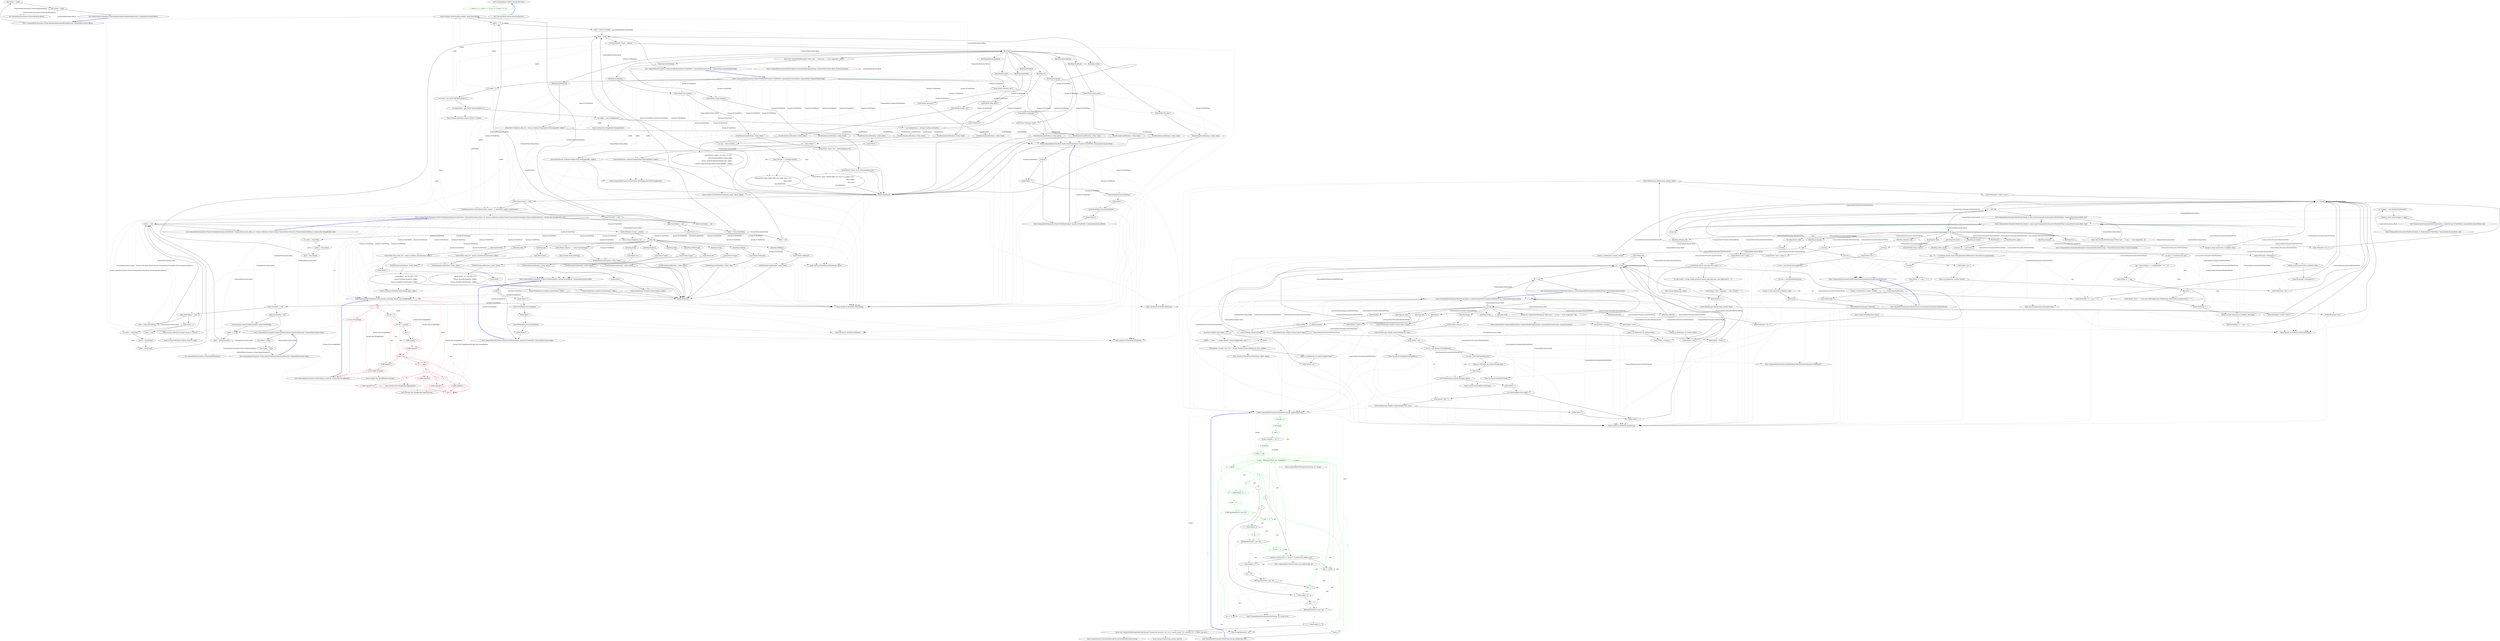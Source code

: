 digraph  {
n194 [label="out CommonMark.Formatters.Printer.BlockStackEntry", span=""];
n195 [label="out CommonMark.Formatters.Printer.InlineStackEntry", span=""];
n0 [cluster="CommonMark.Formatters.Printer.format_str(string, System.Text.StringBuilder)", label="Entry CommonMark.Formatters.Printer.format_str(string, System.Text.StringBuilder)", span="9-9"];
n1 [cluster="CommonMark.Formatters.Printer.format_str(string, System.Text.StringBuilder)", color=red, community=0, label="2: s == null", span="11-11"];
n4 [cluster="CommonMark.Formatters.Printer.format_str(string, System.Text.StringBuilder)", label="int len = s.Length", span="15-15"];
n6 [cluster="CommonMark.Formatters.Printer.format_str(string, System.Text.StringBuilder)", label="buffer.Length = 0", span="18-18"];
n7 [cluster="CommonMark.Formatters.Printer.format_str(string, System.Text.StringBuilder)", color=red, community=0, label="2: buffer.Append('\''')", span="19-19"];
n9 [cluster="CommonMark.Formatters.Printer.format_str(string, System.Text.StringBuilder)", color=red, community=0, label="2: c = s[pos]", span="22-22"];
n12 [cluster="CommonMark.Formatters.Printer.format_str(string, System.Text.StringBuilder)", color=red, community=0, label="2: buffer.Append(''\\n'')", span="26-26"];
n14 [cluster="CommonMark.Formatters.Printer.format_str(string, System.Text.StringBuilder)", color=red, community=0, label="2: buffer.Append(''\\\'''')", span="29-29"];
n16 [cluster="CommonMark.Formatters.Printer.format_str(string, System.Text.StringBuilder)", color=red, community=0, label="2: buffer.Append(''\\\\'')", span="32-32"];
n17 [cluster="CommonMark.Formatters.Printer.format_str(string, System.Text.StringBuilder)", color=red, community=0, label="2: buffer.Append(c)", span="35-35"];
n19 [cluster="CommonMark.Formatters.Printer.format_str(string, System.Text.StringBuilder)", label="buffer.Append('\''')", span="40-40"];
n20 [cluster="CommonMark.Formatters.Printer.format_str(string, System.Text.StringBuilder)", color=red, community=0, label="2: return buffer.ToString();", span="41-41"];
n2 [cluster="CommonMark.Formatters.Printer.format_str(string, System.Text.StringBuilder)", color=red, community=0, label="2: return string.Empty;", span="12-12"];
n3 [cluster="CommonMark.Formatters.Printer.format_str(string, System.Text.StringBuilder)", label="int pos = 0", span="14-14"];
n8 [cluster="CommonMark.Formatters.Printer.format_str(string, System.Text.StringBuilder)", color=red, community=0, label="2: pos < len", span="20-20"];
n18 [cluster="CommonMark.Formatters.Printer.format_str(string, System.Text.StringBuilder)", color=red, community=0, label="2: pos++", span="38-38"];
n5 [cluster="CommonMark.Formatters.Printer.format_str(string, System.Text.StringBuilder)", label="char c", span="16-16"];
n22 [cluster="System.Text.StringBuilder.Append(char)", label="Entry System.Text.StringBuilder.Append(char)", span="0-0"];
n10 [cluster="CommonMark.Formatters.Printer.format_str(string, System.Text.StringBuilder)", color=red, community=0, label="2: c", span="23-23"];
n11 [cluster="CommonMark.Formatters.Printer.format_str(string, System.Text.StringBuilder)", color=red, community=0, label="2: '\n'", span="25-25"];
n13 [cluster="CommonMark.Formatters.Printer.format_str(string, System.Text.StringBuilder)", color=red, community=0, label="2: ''''", span="28-28"];
n15 [cluster="CommonMark.Formatters.Printer.format_str(string, System.Text.StringBuilder)", color=red, community=0, label="2: '\\'", span="31-31"];
n23 [cluster="System.Text.StringBuilder.Append(string)", label="Entry System.Text.StringBuilder.Append(string)", span="0-0"];
n21 [cluster="CommonMark.Formatters.Printer.format_str(string, System.Text.StringBuilder)", label="Exit CommonMark.Formatters.Printer.format_str(string, System.Text.StringBuilder)", span="9-9"];
n24 [cluster="System.Text.StringBuilder.ToString()", label="Entry System.Text.StringBuilder.ToString()", span="0-0"];
n25 [cluster="CommonMark.Formatters.Printer.PrintPosition(bool, System.IO.TextWriter, CommonMark.Syntax.Block)", label="Entry CommonMark.Formatters.Printer.PrintPosition(bool, System.IO.TextWriter, CommonMark.Syntax.Block)", span="47-47"];
n26 [cluster="CommonMark.Formatters.Printer.PrintPosition(bool, System.IO.TextWriter, CommonMark.Syntax.Block)", label=enabled, span="49-49"];
n27 [cluster="CommonMark.Formatters.Printer.PrintPosition(bool, System.IO.TextWriter, CommonMark.Syntax.Block)", label="writer.Write('' ['')", span="51-51"];
n28 [cluster="CommonMark.Formatters.Printer.PrintPosition(bool, System.IO.TextWriter, CommonMark.Syntax.Block)", label="writer.Write(block.SourcePosition)", span="52-52"];
n29 [cluster="CommonMark.Formatters.Printer.PrintPosition(bool, System.IO.TextWriter, CommonMark.Syntax.Block)", label="writer.Write('-')", span="53-53"];
n30 [cluster="CommonMark.Formatters.Printer.PrintPosition(bool, System.IO.TextWriter, CommonMark.Syntax.Block)", label="writer.Write(block.SourceLastPosition)", span="54-54"];
n31 [cluster="CommonMark.Formatters.Printer.PrintPosition(bool, System.IO.TextWriter, CommonMark.Syntax.Block)", label="writer.Write(']')", span="55-55"];
n32 [cluster="CommonMark.Formatters.Printer.PrintPosition(bool, System.IO.TextWriter, CommonMark.Syntax.Block)", label="Exit CommonMark.Formatters.Printer.PrintPosition(bool, System.IO.TextWriter, CommonMark.Syntax.Block)", span="47-47"];
n33 [cluster="System.IO.TextWriter.Write(string)", label="Entry System.IO.TextWriter.Write(string)", span="0-0"];
n34 [cluster="System.IO.TextWriter.Write(int)", label="Entry System.IO.TextWriter.Write(int)", span="0-0"];
n35 [cluster="System.IO.TextWriter.Write(char)", label="Entry System.IO.TextWriter.Write(char)", span="0-0"];
n36 [cluster="CommonMark.Formatters.Printer.PrintPosition(bool, System.IO.TextWriter, CommonMark.Syntax.Inline)", label="Entry CommonMark.Formatters.Printer.PrintPosition(bool, System.IO.TextWriter, CommonMark.Syntax.Inline)", span="62-62"];
n37 [cluster="CommonMark.Formatters.Printer.PrintPosition(bool, System.IO.TextWriter, CommonMark.Syntax.Inline)", label=enabled, span="64-64"];
n38 [cluster="CommonMark.Formatters.Printer.PrintPosition(bool, System.IO.TextWriter, CommonMark.Syntax.Inline)", label="writer.Write('' ['')", span="66-66"];
n39 [cluster="CommonMark.Formatters.Printer.PrintPosition(bool, System.IO.TextWriter, CommonMark.Syntax.Inline)", label="writer.Write(inline.SourcePosition)", span="67-67"];
n40 [cluster="CommonMark.Formatters.Printer.PrintPosition(bool, System.IO.TextWriter, CommonMark.Syntax.Inline)", label="writer.Write('-')", span="68-68"];
n41 [cluster="CommonMark.Formatters.Printer.PrintPosition(bool, System.IO.TextWriter, CommonMark.Syntax.Inline)", label="writer.Write(inline.SourceLastPosition)", span="69-69"];
n42 [cluster="CommonMark.Formatters.Printer.PrintPosition(bool, System.IO.TextWriter, CommonMark.Syntax.Inline)", label="writer.Write(']')", span="70-70"];
n43 [cluster="CommonMark.Formatters.Printer.PrintPosition(bool, System.IO.TextWriter, CommonMark.Syntax.Inline)", label="Exit CommonMark.Formatters.Printer.PrintPosition(bool, System.IO.TextWriter, CommonMark.Syntax.Inline)", span="62-62"];
n44 [cluster="CommonMark.Formatters.Printer.PrintBlocks(System.IO.TextWriter, CommonMark.Syntax.Block, CommonMark.CommonMarkSettings)", label="Entry CommonMark.Formatters.Printer.PrintBlocks(System.IO.TextWriter, CommonMark.Syntax.Block, CommonMark.CommonMarkSettings)", span="77-77"];
n45 [cluster="CommonMark.Formatters.Printer.PrintBlocks(System.IO.TextWriter, CommonMark.Syntax.Block, CommonMark.CommonMarkSettings)", label="int indent = 0", span="79-79"];
n49 [cluster="CommonMark.Formatters.Printer.PrintBlocks(System.IO.TextWriter, CommonMark.Syntax.Block, CommonMark.CommonMarkSettings)", label="var trackPositions = settings.TrackSourcePosition", span="83-83"];
n50 [cluster="CommonMark.Formatters.Printer.PrintBlocks(System.IO.TextWriter, CommonMark.Syntax.Block, CommonMark.CommonMarkSettings)", label="block != null", span="85-85"];
n51 [cluster="CommonMark.Formatters.Printer.PrintBlocks(System.IO.TextWriter, CommonMark.Syntax.Block, CommonMark.CommonMarkSettings)", label="writer.Write(new string(' ', indent))", span="87-87"];
n52 [cluster="CommonMark.Formatters.Printer.PrintBlocks(System.IO.TextWriter, CommonMark.Syntax.Block, CommonMark.CommonMarkSettings)", label="block.Tag", span="89-89"];
n54 [cluster="CommonMark.Formatters.Printer.PrintBlocks(System.IO.TextWriter, CommonMark.Syntax.Block, CommonMark.CommonMarkSettings)", label="writer.Write(''document'')", span="92-92"];
n55 [cluster="CommonMark.Formatters.Printer.PrintBlocks(System.IO.TextWriter, CommonMark.Syntax.Block, CommonMark.CommonMarkSettings)", label="PrintPosition(trackPositions, writer, block)", span="93-93"];
n57 [cluster="CommonMark.Formatters.Printer.PrintBlocks(System.IO.TextWriter, CommonMark.Syntax.Block, CommonMark.CommonMarkSettings)", label="writer.Write(''block_quote'')", span="97-97"];
n58 [cluster="CommonMark.Formatters.Printer.PrintBlocks(System.IO.TextWriter, CommonMark.Syntax.Block, CommonMark.CommonMarkSettings)", label="PrintPosition(trackPositions, writer, block)", span="98-98"];
n60 [cluster="CommonMark.Formatters.Printer.PrintBlocks(System.IO.TextWriter, CommonMark.Syntax.Block, CommonMark.CommonMarkSettings)", label="writer.Write(''list_item'')", span="102-102"];
n61 [cluster="CommonMark.Formatters.Printer.PrintBlocks(System.IO.TextWriter, CommonMark.Syntax.Block, CommonMark.CommonMarkSettings)", label="PrintPosition(trackPositions, writer, block)", span="103-103"];
n63 [cluster="CommonMark.Formatters.Printer.PrintBlocks(System.IO.TextWriter, CommonMark.Syntax.Block, CommonMark.CommonMarkSettings)", label="writer.Write(''list'')", span="107-107"];
n64 [cluster="CommonMark.Formatters.Printer.PrintBlocks(System.IO.TextWriter, CommonMark.Syntax.Block, CommonMark.CommonMarkSettings)", label="PrintPosition(trackPositions, writer, block)", span="108-108"];
n65 [cluster="CommonMark.Formatters.Printer.PrintBlocks(System.IO.TextWriter, CommonMark.Syntax.Block, CommonMark.CommonMarkSettings)", label="var data = block.ListData", span="110-110"];
n67 [cluster="CommonMark.Formatters.Printer.PrintBlocks(System.IO.TextWriter, CommonMark.Syntax.Block, CommonMark.CommonMarkSettings)", label="writer.Write('' (type=ordered tight={0} start={1} delim={2})'',\r\n                                 data.IsTight,\r\n                                 data.Start,\r\n                                 data.Delimiter)", span="113-116"];
n68 [cluster="CommonMark.Formatters.Printer.PrintBlocks(System.IO.TextWriter, CommonMark.Syntax.Block, CommonMark.CommonMarkSettings)", label="writer.Write(''(type=bullet tight={0} bullet_char={1})'',\r\n                                 data.IsTight,\r\n                                 data.BulletChar)", span="120-122"];
n70 [cluster="CommonMark.Formatters.Printer.PrintBlocks(System.IO.TextWriter, CommonMark.Syntax.Block, CommonMark.CommonMarkSettings)", label="writer.Write(''atx_heading'')", span="127-127"];
n71 [cluster="CommonMark.Formatters.Printer.PrintBlocks(System.IO.TextWriter, CommonMark.Syntax.Block, CommonMark.CommonMarkSettings)", label="PrintPosition(trackPositions, writer, block)", span="128-128"];
n72 [cluster="CommonMark.Formatters.Printer.PrintBlocks(System.IO.TextWriter, CommonMark.Syntax.Block, CommonMark.CommonMarkSettings)", label="writer.Write('' (level={0})'', block.Heading.Level)", span="129-129"];
n74 [cluster="CommonMark.Formatters.Printer.PrintBlocks(System.IO.TextWriter, CommonMark.Syntax.Block, CommonMark.CommonMarkSettings)", label="writer.Write(''setext_heading'')", span="133-133"];
n75 [cluster="CommonMark.Formatters.Printer.PrintBlocks(System.IO.TextWriter, CommonMark.Syntax.Block, CommonMark.CommonMarkSettings)", label="PrintPosition(trackPositions, writer, block)", span="134-134"];
n76 [cluster="CommonMark.Formatters.Printer.PrintBlocks(System.IO.TextWriter, CommonMark.Syntax.Block, CommonMark.CommonMarkSettings)", label="writer.Write('' (level={0})'', block.Heading.Level)", span="135-135"];
n78 [cluster="CommonMark.Formatters.Printer.PrintBlocks(System.IO.TextWriter, CommonMark.Syntax.Block, CommonMark.CommonMarkSettings)", label="writer.Write(''paragraph'')", span="139-139"];
n79 [cluster="CommonMark.Formatters.Printer.PrintBlocks(System.IO.TextWriter, CommonMark.Syntax.Block, CommonMark.CommonMarkSettings)", label="PrintPosition(trackPositions, writer, block)", span="140-140"];
n81 [cluster="CommonMark.Formatters.Printer.PrintBlocks(System.IO.TextWriter, CommonMark.Syntax.Block, CommonMark.CommonMarkSettings)", label="writer.Write(''thematic_break'')", span="144-144"];
n82 [cluster="CommonMark.Formatters.Printer.PrintBlocks(System.IO.TextWriter, CommonMark.Syntax.Block, CommonMark.CommonMarkSettings)", label="PrintPosition(trackPositions, writer, block)", span="145-145"];
n84 [cluster="CommonMark.Formatters.Printer.PrintBlocks(System.IO.TextWriter, CommonMark.Syntax.Block, CommonMark.CommonMarkSettings)", label="writer.Write(''indented_code {0}'', format_str(block.StringContent.ToString(buffer), buffer))", span="149-149"];
n85 [cluster="CommonMark.Formatters.Printer.PrintBlocks(System.IO.TextWriter, CommonMark.Syntax.Block, CommonMark.CommonMarkSettings)", label="PrintPosition(trackPositions, writer, block)", span="150-150"];
n86 [cluster="CommonMark.Formatters.Printer.PrintBlocks(System.IO.TextWriter, CommonMark.Syntax.Block, CommonMark.CommonMarkSettings)", label="writer.Write(' ')", span="151-151"];
n87 [cluster="CommonMark.Formatters.Printer.PrintBlocks(System.IO.TextWriter, CommonMark.Syntax.Block, CommonMark.CommonMarkSettings)", label="writer.Write(format_str(block.StringContent.ToString(buffer), buffer))", span="152-152"];
n89 [cluster="CommonMark.Formatters.Printer.PrintBlocks(System.IO.TextWriter, CommonMark.Syntax.Block, CommonMark.CommonMarkSettings)", label="writer.Write(''fenced_code'')", span="156-156"];
n90 [cluster="CommonMark.Formatters.Printer.PrintBlocks(System.IO.TextWriter, CommonMark.Syntax.Block, CommonMark.CommonMarkSettings)", label="PrintPosition(trackPositions, writer, block)", span="157-157"];
n91 [cluster="CommonMark.Formatters.Printer.PrintBlocks(System.IO.TextWriter, CommonMark.Syntax.Block, CommonMark.CommonMarkSettings)", label="writer.Write('' length={0} info={1} {2}'',\r\n                               block.FencedCodeData.FenceLength,\r\n                               format_str(block.FencedCodeData.Info, buffer),\r\n                               format_str(block.StringContent.ToString(buffer), buffer))", span="158-161"];
n93 [cluster="CommonMark.Formatters.Printer.PrintBlocks(System.IO.TextWriter, CommonMark.Syntax.Block, CommonMark.CommonMarkSettings)", label="writer.Write(''html_block'')", span="165-165"];
n94 [cluster="CommonMark.Formatters.Printer.PrintBlocks(System.IO.TextWriter, CommonMark.Syntax.Block, CommonMark.CommonMarkSettings)", label="PrintPosition(trackPositions, writer, block)", span="166-166"];
n95 [cluster="CommonMark.Formatters.Printer.PrintBlocks(System.IO.TextWriter, CommonMark.Syntax.Block, CommonMark.CommonMarkSettings)", label="writer.Write(' ')", span="167-167"];
n96 [cluster="CommonMark.Formatters.Printer.PrintBlocks(System.IO.TextWriter, CommonMark.Syntax.Block, CommonMark.CommonMarkSettings)", label="writer.Write(format_str(block.StringContent.ToString(buffer), buffer))", span="168-168"];
n98 [cluster="CommonMark.Formatters.Printer.PrintBlocks(System.IO.TextWriter, CommonMark.Syntax.Block, CommonMark.CommonMarkSettings)", label="writer.Write(''reference_def'')", span="172-172"];
n99 [cluster="CommonMark.Formatters.Printer.PrintBlocks(System.IO.TextWriter, CommonMark.Syntax.Block, CommonMark.CommonMarkSettings)", label="PrintPosition(trackPositions, writer, block)", span="173-173"];
n100 [cluster="CommonMark.Formatters.Printer.PrintBlocks(System.IO.TextWriter, CommonMark.Syntax.Block, CommonMark.CommonMarkSettings)", label="throw new CommonMarkException(''Block type '' + block.Tag + '' is not supported.'', block);", span="177-177"];
n101 [cluster="CommonMark.Formatters.Printer.PrintBlocks(System.IO.TextWriter, CommonMark.Syntax.Block, CommonMark.CommonMarkSettings)", label="writer.WriteLine()", span="180-180"];
n102 [cluster="CommonMark.Formatters.Printer.PrintBlocks(System.IO.TextWriter, CommonMark.Syntax.Block, CommonMark.CommonMarkSettings)", label="block.InlineContent != null", span="182-182"];
n103 [cluster="CommonMark.Formatters.Printer.PrintBlocks(System.IO.TextWriter, CommonMark.Syntax.Block, CommonMark.CommonMarkSettings)", label="PrintInlines(writer, block.InlineContent, indent + 2, inlineStack, buffer, trackPositions)", span="184-184"];
n104 [cluster="CommonMark.Formatters.Printer.PrintBlocks(System.IO.TextWriter, CommonMark.Syntax.Block, CommonMark.CommonMarkSettings)", label="block.FirstChild != null", span="187-187"];
n105 [cluster="CommonMark.Formatters.Printer.PrintBlocks(System.IO.TextWriter, CommonMark.Syntax.Block, CommonMark.CommonMarkSettings)", label="block.NextSibling != null", span="189-189"];
n106 [cluster="CommonMark.Formatters.Printer.PrintBlocks(System.IO.TextWriter, CommonMark.Syntax.Block, CommonMark.CommonMarkSettings)", label="stack.Push(new BlockStackEntry(indent, block.NextSibling))", span="190-190"];
n108 [cluster="CommonMark.Formatters.Printer.PrintBlocks(System.IO.TextWriter, CommonMark.Syntax.Block, CommonMark.CommonMarkSettings)", label="block = block.FirstChild", span="193-193"];
n109 [cluster="CommonMark.Formatters.Printer.PrintBlocks(System.IO.TextWriter, CommonMark.Syntax.Block, CommonMark.CommonMarkSettings)", label="block.NextSibling != null", span="195-195"];
n110 [cluster="CommonMark.Formatters.Printer.PrintBlocks(System.IO.TextWriter, CommonMark.Syntax.Block, CommonMark.CommonMarkSettings)", label="block = block.NextSibling", span="197-197"];
n46 [cluster="CommonMark.Formatters.Printer.PrintBlocks(System.IO.TextWriter, CommonMark.Syntax.Block, CommonMark.CommonMarkSettings)", label="var stack = new Stack<BlockStackEntry>()", span="80-80"];
n107 [cluster="CommonMark.Formatters.Printer.PrintBlocks(System.IO.TextWriter, CommonMark.Syntax.Block, CommonMark.CommonMarkSettings)", label="indent += 2", span="192-192"];
n47 [cluster="CommonMark.Formatters.Printer.PrintBlocks(System.IO.TextWriter, CommonMark.Syntax.Block, CommonMark.CommonMarkSettings)", label="var inlineStack = new Stack<InlineStackEntry>()", span="81-81"];
n117 [cluster="System.Collections.Generic.Stack<T>.Stack()", label="Entry System.Collections.Generic.Stack<T>.Stack()", span="0-0"];
n111 [cluster="CommonMark.Formatters.Printer.PrintBlocks(System.IO.TextWriter, CommonMark.Syntax.Block, CommonMark.CommonMarkSettings)", label="stack.Count > 0", span="199-199"];
n112 [cluster="CommonMark.Formatters.Printer.PrintBlocks(System.IO.TextWriter, CommonMark.Syntax.Block, CommonMark.CommonMarkSettings)", label="var entry = stack.Pop()", span="201-201"];
n48 [cluster="CommonMark.Formatters.Printer.PrintBlocks(System.IO.TextWriter, CommonMark.Syntax.Block, CommonMark.CommonMarkSettings)", label="var buffer = new StringBuilder()", span="82-82"];
n118 [cluster="System.Text.StringBuilder.StringBuilder()", label="Entry System.Text.StringBuilder.StringBuilder()", span="0-0"];
n116 [cluster="CommonMark.Formatters.Printer.PrintBlocks(System.IO.TextWriter, CommonMark.Syntax.Block, CommonMark.CommonMarkSettings)", label="Exit CommonMark.Formatters.Printer.PrintBlocks(System.IO.TextWriter, CommonMark.Syntax.Block, CommonMark.CommonMarkSettings)", span="77-77"];
n119 [cluster="string.String(char, int)", label="Entry string.String(char, int)", span="0-0"];
n53 [cluster="CommonMark.Formatters.Printer.PrintBlocks(System.IO.TextWriter, CommonMark.Syntax.Block, CommonMark.CommonMarkSettings)", label="BlockTag.Document", span="91-91"];
n56 [cluster="CommonMark.Formatters.Printer.PrintBlocks(System.IO.TextWriter, CommonMark.Syntax.Block, CommonMark.CommonMarkSettings)", label="BlockTag.BlockQuote", span="96-96"];
n59 [cluster="CommonMark.Formatters.Printer.PrintBlocks(System.IO.TextWriter, CommonMark.Syntax.Block, CommonMark.CommonMarkSettings)", label="BlockTag.ListItem", span="101-101"];
n62 [cluster="CommonMark.Formatters.Printer.PrintBlocks(System.IO.TextWriter, CommonMark.Syntax.Block, CommonMark.CommonMarkSettings)", label="BlockTag.List", span="106-106"];
n69 [cluster="CommonMark.Formatters.Printer.PrintBlocks(System.IO.TextWriter, CommonMark.Syntax.Block, CommonMark.CommonMarkSettings)", label="BlockTag.AtxHeading", span="126-126"];
n73 [cluster="CommonMark.Formatters.Printer.PrintBlocks(System.IO.TextWriter, CommonMark.Syntax.Block, CommonMark.CommonMarkSettings)", label="BlockTag.SetextHeading", span="132-132"];
n77 [cluster="CommonMark.Formatters.Printer.PrintBlocks(System.IO.TextWriter, CommonMark.Syntax.Block, CommonMark.CommonMarkSettings)", label="BlockTag.Paragraph", span="138-138"];
n80 [cluster="CommonMark.Formatters.Printer.PrintBlocks(System.IO.TextWriter, CommonMark.Syntax.Block, CommonMark.CommonMarkSettings)", label="BlockTag.ThematicBreak", span="143-143"];
n83 [cluster="CommonMark.Formatters.Printer.PrintBlocks(System.IO.TextWriter, CommonMark.Syntax.Block, CommonMark.CommonMarkSettings)", label="BlockTag.IndentedCode", span="148-148"];
n88 [cluster="CommonMark.Formatters.Printer.PrintBlocks(System.IO.TextWriter, CommonMark.Syntax.Block, CommonMark.CommonMarkSettings)", label="BlockTag.FencedCode", span="155-155"];
n92 [cluster="CommonMark.Formatters.Printer.PrintBlocks(System.IO.TextWriter, CommonMark.Syntax.Block, CommonMark.CommonMarkSettings)", label="BlockTag.HtmlBlock", span="164-164"];
n97 [cluster="CommonMark.Formatters.Printer.PrintBlocks(System.IO.TextWriter, CommonMark.Syntax.Block, CommonMark.CommonMarkSettings)", label="BlockTag.ReferenceDefinition", span="171-171"];
n66 [cluster="CommonMark.Formatters.Printer.PrintBlocks(System.IO.TextWriter, CommonMark.Syntax.Block, CommonMark.CommonMarkSettings)", label="data.ListType == ListType.Ordered", span="111-111"];
n123 [cluster="CommonMark.Syntax.StringContent.ToString(System.Text.StringBuilder)", label="Entry CommonMark.Syntax.StringContent.ToString(System.Text.StringBuilder)", span="59-59"];
n122 [cluster="System.IO.TextWriter.Write(string, object)", label="Entry System.IO.TextWriter.Write(string, object)", span="0-0"];
n120 [cluster="System.IO.TextWriter.Write(string, object, object, object)", label="Entry System.IO.TextWriter.Write(string, object, object, object)", span="0-0"];
n121 [cluster="System.IO.TextWriter.Write(string, object, object)", label="Entry System.IO.TextWriter.Write(string, object, object)", span="0-0"];
n125 [cluster="System.IO.TextWriter.WriteLine()", label="Entry System.IO.TextWriter.WriteLine()", span="0-0"];
n126 [cluster="CommonMark.Formatters.Printer.PrintInlines(System.IO.TextWriter, CommonMark.Syntax.Inline, int, System.Collections.Generic.Stack<CommonMark.Formatters.Printer.InlineStackEntry>, System.Text.StringBuilder, bool)", label="Entry CommonMark.Formatters.Printer.PrintInlines(System.IO.TextWriter, CommonMark.Syntax.Inline, int, System.Collections.Generic.Stack<CommonMark.Formatters.Printer.InlineStackEntry>, System.Text.StringBuilder, bool)", span="212-212"];
n127 [cluster="CommonMark.Formatters.Printer.BlockStackEntry.BlockStackEntry(int, CommonMark.Syntax.Block)", label="Entry CommonMark.Formatters.Printer.BlockStackEntry.BlockStackEntry(int, CommonMark.Syntax.Block)", span="318-318"];
n128 [cluster="System.Collections.Generic.Stack<T>.Push(T)", label="Entry System.Collections.Generic.Stack<T>.Push(T)", span="0-0"];
n115 [cluster="CommonMark.Formatters.Printer.PrintBlocks(System.IO.TextWriter, CommonMark.Syntax.Block, CommonMark.CommonMarkSettings)", label="block = null", span="207-207"];
n113 [cluster="CommonMark.Formatters.Printer.PrintBlocks(System.IO.TextWriter, CommonMark.Syntax.Block, CommonMark.CommonMarkSettings)", label="indent = entry.Indent", span="202-202"];
n129 [cluster="System.Collections.Generic.Stack<T>.Pop()", label="Entry System.Collections.Generic.Stack<T>.Pop()", span="0-0"];
n114 [cluster="CommonMark.Formatters.Printer.PrintBlocks(System.IO.TextWriter, CommonMark.Syntax.Block, CommonMark.CommonMarkSettings)", label="block = entry.Target", span="203-203"];
n124 [cluster="CommonMark.CommonMarkException.CommonMarkException(string, CommonMark.Syntax.Block, System.Exception)", label="Entry CommonMark.CommonMarkException.CommonMarkException(string, CommonMark.Syntax.Block, System.Exception)", span="51-51"];
n130 [cluster="CommonMark.Formatters.Printer.PrintInlines(System.IO.TextWriter, CommonMark.Syntax.Inline, int, System.Collections.Generic.Stack<CommonMark.Formatters.Printer.InlineStackEntry>, System.Text.StringBuilder, bool)", label="inline != null", span="214-214"];
n131 [cluster="CommonMark.Formatters.Printer.PrintInlines(System.IO.TextWriter, CommonMark.Syntax.Inline, int, System.Collections.Generic.Stack<CommonMark.Formatters.Printer.InlineStackEntry>, System.Text.StringBuilder, bool)", label="writer.Write(new string(' ', indent))", span="216-216"];
n132 [cluster="CommonMark.Formatters.Printer.PrintInlines(System.IO.TextWriter, CommonMark.Syntax.Inline, int, System.Collections.Generic.Stack<CommonMark.Formatters.Printer.InlineStackEntry>, System.Text.StringBuilder, bool)", label="inline.Tag", span="218-218"];
n134 [cluster="CommonMark.Formatters.Printer.PrintInlines(System.IO.TextWriter, CommonMark.Syntax.Inline, int, System.Collections.Generic.Stack<CommonMark.Formatters.Printer.InlineStackEntry>, System.Text.StringBuilder, bool)", label="writer.Write(''str'')", span="221-221"];
n135 [cluster="CommonMark.Formatters.Printer.PrintInlines(System.IO.TextWriter, CommonMark.Syntax.Inline, int, System.Collections.Generic.Stack<CommonMark.Formatters.Printer.InlineStackEntry>, System.Text.StringBuilder, bool)", label="PrintPosition(trackPositions, writer, inline)", span="222-222"];
n136 [cluster="CommonMark.Formatters.Printer.PrintInlines(System.IO.TextWriter, CommonMark.Syntax.Inline, int, System.Collections.Generic.Stack<CommonMark.Formatters.Printer.InlineStackEntry>, System.Text.StringBuilder, bool)", label="writer.Write(' ')", span="223-223"];
n137 [cluster="CommonMark.Formatters.Printer.PrintInlines(System.IO.TextWriter, CommonMark.Syntax.Inline, int, System.Collections.Generic.Stack<CommonMark.Formatters.Printer.InlineStackEntry>, System.Text.StringBuilder, bool)", label="writer.Write(format_str(inline.LiteralContent, buffer))", span="224-224"];
n139 [cluster="CommonMark.Formatters.Printer.PrintInlines(System.IO.TextWriter, CommonMark.Syntax.Inline, int, System.Collections.Generic.Stack<CommonMark.Formatters.Printer.InlineStackEntry>, System.Text.StringBuilder, bool)", label="writer.Write(''linebreak'')", span="228-228"];
n140 [cluster="CommonMark.Formatters.Printer.PrintInlines(System.IO.TextWriter, CommonMark.Syntax.Inline, int, System.Collections.Generic.Stack<CommonMark.Formatters.Printer.InlineStackEntry>, System.Text.StringBuilder, bool)", label="PrintPosition(trackPositions, writer, inline)", span="229-229"];
n142 [cluster="CommonMark.Formatters.Printer.PrintInlines(System.IO.TextWriter, CommonMark.Syntax.Inline, int, System.Collections.Generic.Stack<CommonMark.Formatters.Printer.InlineStackEntry>, System.Text.StringBuilder, bool)", label="writer.Write(''softbreak'')", span="233-233"];
n143 [cluster="CommonMark.Formatters.Printer.PrintInlines(System.IO.TextWriter, CommonMark.Syntax.Inline, int, System.Collections.Generic.Stack<CommonMark.Formatters.Printer.InlineStackEntry>, System.Text.StringBuilder, bool)", label="PrintPosition(trackPositions, writer, inline)", span="234-234"];
n145 [cluster="CommonMark.Formatters.Printer.PrintInlines(System.IO.TextWriter, CommonMark.Syntax.Inline, int, System.Collections.Generic.Stack<CommonMark.Formatters.Printer.InlineStackEntry>, System.Text.StringBuilder, bool)", label="writer.Write(''code {0}'', format_str(inline.LiteralContent, buffer))", span="238-238"];
n146 [cluster="CommonMark.Formatters.Printer.PrintInlines(System.IO.TextWriter, CommonMark.Syntax.Inline, int, System.Collections.Generic.Stack<CommonMark.Formatters.Printer.InlineStackEntry>, System.Text.StringBuilder, bool)", label="PrintPosition(trackPositions, writer, inline)", span="239-239"];
n147 [cluster="CommonMark.Formatters.Printer.PrintInlines(System.IO.TextWriter, CommonMark.Syntax.Inline, int, System.Collections.Generic.Stack<CommonMark.Formatters.Printer.InlineStackEntry>, System.Text.StringBuilder, bool)", label="writer.Write(' ')", span="240-240"];
n148 [cluster="CommonMark.Formatters.Printer.PrintInlines(System.IO.TextWriter, CommonMark.Syntax.Inline, int, System.Collections.Generic.Stack<CommonMark.Formatters.Printer.InlineStackEntry>, System.Text.StringBuilder, bool)", label="writer.Write(format_str(inline.LiteralContent, buffer))", span="241-241"];
n150 [cluster="CommonMark.Formatters.Printer.PrintInlines(System.IO.TextWriter, CommonMark.Syntax.Inline, int, System.Collections.Generic.Stack<CommonMark.Formatters.Printer.InlineStackEntry>, System.Text.StringBuilder, bool)", label="writer.Write(''html_inline {0}'', format_str(inline.LiteralContent, buffer))", span="245-245"];
n151 [cluster="CommonMark.Formatters.Printer.PrintInlines(System.IO.TextWriter, CommonMark.Syntax.Inline, int, System.Collections.Generic.Stack<CommonMark.Formatters.Printer.InlineStackEntry>, System.Text.StringBuilder, bool)", label="writer.Write(' ')", span="246-246"];
n152 [cluster="CommonMark.Formatters.Printer.PrintInlines(System.IO.TextWriter, CommonMark.Syntax.Inline, int, System.Collections.Generic.Stack<CommonMark.Formatters.Printer.InlineStackEntry>, System.Text.StringBuilder, bool)", label="writer.Write(format_str(inline.LiteralContent, buffer))", span="247-247"];
n154 [cluster="CommonMark.Formatters.Printer.PrintInlines(System.IO.TextWriter, CommonMark.Syntax.Inline, int, System.Collections.Generic.Stack<CommonMark.Formatters.Printer.InlineStackEntry>, System.Text.StringBuilder, bool)", label="writer.Write(''link'')", span="251-251"];
n155 [cluster="CommonMark.Formatters.Printer.PrintInlines(System.IO.TextWriter, CommonMark.Syntax.Inline, int, System.Collections.Generic.Stack<CommonMark.Formatters.Printer.InlineStackEntry>, System.Text.StringBuilder, bool)", label="PrintPosition(trackPositions, writer, inline)", span="252-252"];
n156 [cluster="CommonMark.Formatters.Printer.PrintInlines(System.IO.TextWriter, CommonMark.Syntax.Inline, int, System.Collections.Generic.Stack<CommonMark.Formatters.Printer.InlineStackEntry>, System.Text.StringBuilder, bool)", label="writer.Write('' url={0} title={1}'',\r\n                               format_str(inline.TargetUrl, buffer),\r\n                               format_str(inline.LiteralContent, buffer))", span="253-255"];
n158 [cluster="CommonMark.Formatters.Printer.PrintInlines(System.IO.TextWriter, CommonMark.Syntax.Inline, int, System.Collections.Generic.Stack<CommonMark.Formatters.Printer.InlineStackEntry>, System.Text.StringBuilder, bool)", label="writer.Write(''image'')", span="259-259"];
n159 [cluster="CommonMark.Formatters.Printer.PrintInlines(System.IO.TextWriter, CommonMark.Syntax.Inline, int, System.Collections.Generic.Stack<CommonMark.Formatters.Printer.InlineStackEntry>, System.Text.StringBuilder, bool)", label="PrintPosition(trackPositions, writer, inline)", span="260-260"];
n160 [cluster="CommonMark.Formatters.Printer.PrintInlines(System.IO.TextWriter, CommonMark.Syntax.Inline, int, System.Collections.Generic.Stack<CommonMark.Formatters.Printer.InlineStackEntry>, System.Text.StringBuilder, bool)", label="writer.Write('' url={0} title={1}'',\r\n                               format_str(inline.TargetUrl, buffer),\r\n                               format_str(inline.LiteralContent, buffer))", span="261-263"];
n162 [cluster="CommonMark.Formatters.Printer.PrintInlines(System.IO.TextWriter, CommonMark.Syntax.Inline, int, System.Collections.Generic.Stack<CommonMark.Formatters.Printer.InlineStackEntry>, System.Text.StringBuilder, bool)", label="writer.Write(''strong'')", span="267-267"];
n163 [cluster="CommonMark.Formatters.Printer.PrintInlines(System.IO.TextWriter, CommonMark.Syntax.Inline, int, System.Collections.Generic.Stack<CommonMark.Formatters.Printer.InlineStackEntry>, System.Text.StringBuilder, bool)", label="PrintPosition(trackPositions, writer, inline)", span="268-268"];
n165 [cluster="CommonMark.Formatters.Printer.PrintInlines(System.IO.TextWriter, CommonMark.Syntax.Inline, int, System.Collections.Generic.Stack<CommonMark.Formatters.Printer.InlineStackEntry>, System.Text.StringBuilder, bool)", label="writer.Write(''emph'')", span="272-272"];
n166 [cluster="CommonMark.Formatters.Printer.PrintInlines(System.IO.TextWriter, CommonMark.Syntax.Inline, int, System.Collections.Generic.Stack<CommonMark.Formatters.Printer.InlineStackEntry>, System.Text.StringBuilder, bool)", label="PrintPosition(trackPositions, writer, inline)", span="273-273"];
n168 [cluster="CommonMark.Formatters.Printer.PrintInlines(System.IO.TextWriter, CommonMark.Syntax.Inline, int, System.Collections.Generic.Stack<CommonMark.Formatters.Printer.InlineStackEntry>, System.Text.StringBuilder, bool)", label="writer.Write(''del'')", span="277-277"];
n169 [cluster="CommonMark.Formatters.Printer.PrintInlines(System.IO.TextWriter, CommonMark.Syntax.Inline, int, System.Collections.Generic.Stack<CommonMark.Formatters.Printer.InlineStackEntry>, System.Text.StringBuilder, bool)", label="PrintPosition(trackPositions, writer, inline)", span="278-278"];
n170 [cluster="CommonMark.Formatters.Printer.PrintInlines(System.IO.TextWriter, CommonMark.Syntax.Inline, int, System.Collections.Generic.Stack<CommonMark.Formatters.Printer.InlineStackEntry>, System.Text.StringBuilder, bool)", label="writer.Write(''unknown: '' + inline.Tag.ToString())", span="282-282"];
n171 [cluster="CommonMark.Formatters.Printer.PrintInlines(System.IO.TextWriter, CommonMark.Syntax.Inline, int, System.Collections.Generic.Stack<CommonMark.Formatters.Printer.InlineStackEntry>, System.Text.StringBuilder, bool)", label="PrintPosition(trackPositions, writer, inline)", span="283-283"];
n172 [cluster="CommonMark.Formatters.Printer.PrintInlines(System.IO.TextWriter, CommonMark.Syntax.Inline, int, System.Collections.Generic.Stack<CommonMark.Formatters.Printer.InlineStackEntry>, System.Text.StringBuilder, bool)", label="writer.WriteLine()", span="287-287"];
n173 [cluster="CommonMark.Formatters.Printer.PrintInlines(System.IO.TextWriter, CommonMark.Syntax.Inline, int, System.Collections.Generic.Stack<CommonMark.Formatters.Printer.InlineStackEntry>, System.Text.StringBuilder, bool)", label="inline.FirstChild != null", span="289-289"];
n174 [cluster="CommonMark.Formatters.Printer.PrintInlines(System.IO.TextWriter, CommonMark.Syntax.Inline, int, System.Collections.Generic.Stack<CommonMark.Formatters.Printer.InlineStackEntry>, System.Text.StringBuilder, bool)", label="inline.NextSibling != null", span="291-291"];
n175 [cluster="CommonMark.Formatters.Printer.PrintInlines(System.IO.TextWriter, CommonMark.Syntax.Inline, int, System.Collections.Generic.Stack<CommonMark.Formatters.Printer.InlineStackEntry>, System.Text.StringBuilder, bool)", label="stack.Push(new InlineStackEntry(indent, inline.NextSibling))", span="292-292"];
n176 [cluster="CommonMark.Formatters.Printer.PrintInlines(System.IO.TextWriter, CommonMark.Syntax.Inline, int, System.Collections.Generic.Stack<CommonMark.Formatters.Printer.InlineStackEntry>, System.Text.StringBuilder, bool)", label="indent += 2", span="294-294"];
n177 [cluster="CommonMark.Formatters.Printer.PrintInlines(System.IO.TextWriter, CommonMark.Syntax.Inline, int, System.Collections.Generic.Stack<CommonMark.Formatters.Printer.InlineStackEntry>, System.Text.StringBuilder, bool)", label="inline = inline.FirstChild", span="295-295"];
n178 [cluster="CommonMark.Formatters.Printer.PrintInlines(System.IO.TextWriter, CommonMark.Syntax.Inline, int, System.Collections.Generic.Stack<CommonMark.Formatters.Printer.InlineStackEntry>, System.Text.StringBuilder, bool)", label="inline.NextSibling != null", span="297-297"];
n179 [cluster="CommonMark.Formatters.Printer.PrintInlines(System.IO.TextWriter, CommonMark.Syntax.Inline, int, System.Collections.Generic.Stack<CommonMark.Formatters.Printer.InlineStackEntry>, System.Text.StringBuilder, bool)", label="inline = inline.NextSibling", span="299-299"];
n180 [cluster="CommonMark.Formatters.Printer.PrintInlines(System.IO.TextWriter, CommonMark.Syntax.Inline, int, System.Collections.Generic.Stack<CommonMark.Formatters.Printer.InlineStackEntry>, System.Text.StringBuilder, bool)", label="stack.Count > 0", span="301-301"];
n181 [cluster="CommonMark.Formatters.Printer.PrintInlines(System.IO.TextWriter, CommonMark.Syntax.Inline, int, System.Collections.Generic.Stack<CommonMark.Formatters.Printer.InlineStackEntry>, System.Text.StringBuilder, bool)", label="var entry = stack.Pop()", span="303-303"];
n185 [cluster="CommonMark.Formatters.Printer.PrintInlines(System.IO.TextWriter, CommonMark.Syntax.Inline, int, System.Collections.Generic.Stack<CommonMark.Formatters.Printer.InlineStackEntry>, System.Text.StringBuilder, bool)", label="Exit CommonMark.Formatters.Printer.PrintInlines(System.IO.TextWriter, CommonMark.Syntax.Inline, int, System.Collections.Generic.Stack<CommonMark.Formatters.Printer.InlineStackEntry>, System.Text.StringBuilder, bool)", span="212-212"];
n133 [cluster="CommonMark.Formatters.Printer.PrintInlines(System.IO.TextWriter, CommonMark.Syntax.Inline, int, System.Collections.Generic.Stack<CommonMark.Formatters.Printer.InlineStackEntry>, System.Text.StringBuilder, bool)", label="InlineTag.String", span="220-220"];
n138 [cluster="CommonMark.Formatters.Printer.PrintInlines(System.IO.TextWriter, CommonMark.Syntax.Inline, int, System.Collections.Generic.Stack<CommonMark.Formatters.Printer.InlineStackEntry>, System.Text.StringBuilder, bool)", label="InlineTag.LineBreak", span="227-227"];
n141 [cluster="CommonMark.Formatters.Printer.PrintInlines(System.IO.TextWriter, CommonMark.Syntax.Inline, int, System.Collections.Generic.Stack<CommonMark.Formatters.Printer.InlineStackEntry>, System.Text.StringBuilder, bool)", label="InlineTag.SoftBreak", span="232-232"];
n144 [cluster="CommonMark.Formatters.Printer.PrintInlines(System.IO.TextWriter, CommonMark.Syntax.Inline, int, System.Collections.Generic.Stack<CommonMark.Formatters.Printer.InlineStackEntry>, System.Text.StringBuilder, bool)", label="InlineTag.Code", span="237-237"];
n149 [cluster="CommonMark.Formatters.Printer.PrintInlines(System.IO.TextWriter, CommonMark.Syntax.Inline, int, System.Collections.Generic.Stack<CommonMark.Formatters.Printer.InlineStackEntry>, System.Text.StringBuilder, bool)", label="InlineTag.RawHtml", span="244-244"];
n153 [cluster="CommonMark.Formatters.Printer.PrintInlines(System.IO.TextWriter, CommonMark.Syntax.Inline, int, System.Collections.Generic.Stack<CommonMark.Formatters.Printer.InlineStackEntry>, System.Text.StringBuilder, bool)", label="InlineTag.Link", span="250-250"];
n157 [cluster="CommonMark.Formatters.Printer.PrintInlines(System.IO.TextWriter, CommonMark.Syntax.Inline, int, System.Collections.Generic.Stack<CommonMark.Formatters.Printer.InlineStackEntry>, System.Text.StringBuilder, bool)", label="InlineTag.Image", span="258-258"];
n161 [cluster="CommonMark.Formatters.Printer.PrintInlines(System.IO.TextWriter, CommonMark.Syntax.Inline, int, System.Collections.Generic.Stack<CommonMark.Formatters.Printer.InlineStackEntry>, System.Text.StringBuilder, bool)", label="InlineTag.Strong", span="266-266"];
n164 [cluster="CommonMark.Formatters.Printer.PrintInlines(System.IO.TextWriter, CommonMark.Syntax.Inline, int, System.Collections.Generic.Stack<CommonMark.Formatters.Printer.InlineStackEntry>, System.Text.StringBuilder, bool)", label="InlineTag.Emphasis", span="271-271"];
n167 [cluster="CommonMark.Formatters.Printer.PrintInlines(System.IO.TextWriter, CommonMark.Syntax.Inline, int, System.Collections.Generic.Stack<CommonMark.Formatters.Printer.InlineStackEntry>, System.Text.StringBuilder, bool)", label="InlineTag.Strikethrough", span="276-276"];
n186 [cluster="System.Enum.ToString()", label="Entry System.Enum.ToString()", span="0-0"];
n187 [cluster="CommonMark.Formatters.Printer.InlineStackEntry.InlineStackEntry(int, CommonMark.Syntax.Inline)", label="Entry CommonMark.Formatters.Printer.InlineStackEntry.InlineStackEntry(int, CommonMark.Syntax.Inline)", span="328-328"];
n184 [cluster="CommonMark.Formatters.Printer.PrintInlines(System.IO.TextWriter, CommonMark.Syntax.Inline, int, System.Collections.Generic.Stack<CommonMark.Formatters.Printer.InlineStackEntry>, System.Text.StringBuilder, bool)", label="inline = null", span="309-309"];
n182 [cluster="CommonMark.Formatters.Printer.PrintInlines(System.IO.TextWriter, CommonMark.Syntax.Inline, int, System.Collections.Generic.Stack<CommonMark.Formatters.Printer.InlineStackEntry>, System.Text.StringBuilder, bool)", label="indent = entry.Indent", span="304-304"];
n183 [cluster="CommonMark.Formatters.Printer.PrintInlines(System.IO.TextWriter, CommonMark.Syntax.Inline, int, System.Collections.Generic.Stack<CommonMark.Formatters.Printer.InlineStackEntry>, System.Text.StringBuilder, bool)", label="inline = entry.Target", span="305-305"];
n188 [cluster="CommonMark.Formatters.Printer.BlockStackEntry.BlockStackEntry(int, CommonMark.Syntax.Block)", label="this.Indent = indent", span="320-320"];
n189 [cluster="CommonMark.Formatters.Printer.BlockStackEntry.BlockStackEntry(int, CommonMark.Syntax.Block)", label="this.Target = target", span="321-321"];
n190 [cluster="CommonMark.Formatters.Printer.BlockStackEntry.BlockStackEntry(int, CommonMark.Syntax.Block)", label="Exit CommonMark.Formatters.Printer.BlockStackEntry.BlockStackEntry(int, CommonMark.Syntax.Block)", span="318-318"];
n191 [cluster="CommonMark.Formatters.Printer.InlineStackEntry.InlineStackEntry(int, CommonMark.Syntax.Inline)", label="this.Indent = indent", span="330-330"];
n192 [cluster="CommonMark.Formatters.Printer.InlineStackEntry.InlineStackEntry(int, CommonMark.Syntax.Inline)", label="this.Target = target", span="331-331"];
n193 [cluster="CommonMark.Formatters.Printer.InlineStackEntry.InlineStackEntry(int, CommonMark.Syntax.Inline)", label="Exit CommonMark.Formatters.Printer.InlineStackEntry.InlineStackEntry(int, CommonMark.Syntax.Inline)", span="328-328"];
d1 [cluster="CommonMark.Formatter.HtmlPrinter.escape_html(string, bool)", color=green, community=0, label="0: int pos = 0", span="15-15"];
d0 [cluster="CommonMark.Formatter.HtmlPrinter.escape_html(string, bool)", label="Entry CommonMark.Formatter.HtmlPrinter.escape_html(string, bool)", span="13-13"];
d2 [cluster="CommonMark.Formatter.HtmlPrinter.escape_html(string, bool)", color=green, community=0, label="0: int match", span="16-16"];
d7 [cluster="CommonMark.Formatter.HtmlPrinter.escape_html(string, bool)", color=green, community=0, label="0: (pos = BString.binchr(s, pos, escapable)) != -1", span="21-21"];
d6 [cluster="CommonMark.Formatter.HtmlPrinter.escape_html(string, bool)", color=green, community=0, label="0: string s = inp", span="20-20"];
d5 [cluster="CommonMark.Formatter.HtmlPrinter.escape_html(string, bool)", color=green, community=0, label="0: string ent", span="19-19"];
d8 [cluster="CommonMark.Formatter.HtmlPrinter.escape_html(string, bool)", color=green, community=0, label="0: c = s[pos]", span="23-23"];
d11 [cluster="CommonMark.Formatter.HtmlPrinter.escape_html(string, bool)", color=green, community=0, label="0: s = s.Remove(pos, 1)", span="27-27"];
d34 [cluster="CommonMark.Formatter.HtmlPrinter.escape_html(string, bool)", label="return s;", span="62-62"];
d3 [cluster="CommonMark.Formatter.HtmlPrinter.escape_html(string, bool)", color=green, community=0, label="0: char c", span="17-17"];
d4 [cluster="CommonMark.Formatter.HtmlPrinter.escape_html(string, bool)", label="string escapable = ''&<>\''''", span="18-18"];
d14 [cluster="CommonMark.Formatter.HtmlPrinter.escape_html(string, bool)", color=green, community=0, label="0: pos += 4", span="30-30"];
d19 [cluster="CommonMark.Formatter.HtmlPrinter.escape_html(string, bool)", color=green, community=0, label="0: pos += 4", span="36-36"];
d22 [cluster="CommonMark.Formatter.HtmlPrinter.escape_html(string, bool)", label="pos += match", span="41-41"];
d26 [cluster="CommonMark.Formatter.HtmlPrinter.escape_html(string, bool)", label="pos += 5", span="48-48"];
d31 [cluster="CommonMark.Formatter.HtmlPrinter.escape_html(string, bool)", label="pos += 6", span="55-55"];
d36 [cluster="CommonMark.BString.binchr(string, int, string)", label="Entry CommonMark.BString.binchr(string, int, string)", span="46-46"];
d13 [cluster="CommonMark.Formatter.HtmlPrinter.escape_html(string, bool)", color=green, community=0, label="0: BString.binsert(ref s, pos, ent, ' ')", span="29-29"];
d9 [cluster="CommonMark.Formatter.HtmlPrinter.escape_html(string, bool)", color=green, community=0, label="0: c", span="24-24"];
d33 [cluster="CommonMark.Formatter.HtmlPrinter.escape_html(string, bool)", label="throw new CommonMarkException(string.Format(''Unexpected character '{0}' ({1}). Source string: '{2}', position {3}'', c, (int)c, inp, pos));", span="59-59"];
d10 [cluster="CommonMark.Formatter.HtmlPrinter.escape_html(string, bool)", color=green, community=0, label="0: '<'", span="26-26"];
d12 [cluster="CommonMark.Formatter.HtmlPrinter.escape_html(string, bool)", color=green, community=0, label="0: ent = ''&lt;''", span="28-28"];
d37 [cluster="string.Remove(int, int)", label="Entry string.Remove(int, int)", span="0-0"];
d38 [cluster="CommonMark.BString.binsert(ref string, int, string, char)", label="Entry CommonMark.BString.binsert(ref string, int, string, char)", span="26-26"];
d16 [cluster="CommonMark.Formatter.HtmlPrinter.escape_html(string, bool)", label="s = s.Remove(pos, 1)", span="33-33"];
d18 [cluster="CommonMark.Formatter.HtmlPrinter.escape_html(string, bool)", label="BString.binsert(ref s, pos, ent, ' ')", span="35-35"];
d15 [cluster="CommonMark.Formatter.HtmlPrinter.escape_html(string, bool)", label="'>'", span="32-32"];
d20 [cluster="CommonMark.Formatter.HtmlPrinter.escape_html(string, bool)", label="'&'", span="38-38"];
d27 [cluster="CommonMark.Formatter.HtmlPrinter.escape_html(string, bool)", label="''''", span="51-51"];
d32 [cluster="CommonMark.Formatter.HtmlPrinter.escape_html(string, bool)", label="s = s.Remove(pos, 1)", span="58-58"];
d17 [cluster="CommonMark.Formatter.HtmlPrinter.escape_html(string, bool)", color=green, community=0, label="0: ent = ''&gt;''", span="34-34"];
d21 [cluster="CommonMark.Formatter.HtmlPrinter.escape_html(string, bool)", label="preserve_entities && 0 != (match = Scanner.scan_entity(s, pos))", span="39-39"];
d23 [cluster="CommonMark.Formatter.HtmlPrinter.escape_html(string, bool)", label="s = s.Remove(pos, 1)", span="45-45"];
d25 [cluster="CommonMark.Formatter.HtmlPrinter.escape_html(string, bool)", label="BString.binsert(ref s, pos, ent, ' ')", span="47-47"];
d35 [cluster="CommonMark.Formatter.HtmlPrinter.escape_html(string, bool)", label="Exit CommonMark.Formatter.HtmlPrinter.escape_html(string, bool)", span="13-13"];
d99 [cluster="CommonMark.Formatter.HtmlPrinter.blocks_to_html_inner(CommonMark.Formatter.HtmlTextWriter, CommonMark.Syntax.Block, bool)", label="writer.Write(escape_html(b.string_content, false))", span="152-152"];
d105 [cluster="CommonMark.Formatter.HtmlPrinter.blocks_to_html_inner(CommonMark.Formatter.HtmlTextWriter, CommonMark.Syntax.Block, bool)", label="var info_words = escape_html(b.attributes.fenced_code_data.info, true).Split(new[] { ' ' })", span="161-161"];
d108 [cluster="CommonMark.Formatter.HtmlPrinter.blocks_to_html_inner(CommonMark.Formatter.HtmlTextWriter, CommonMark.Syntax.Block, bool)", label="writer.Write(escape_html(b.string_content, false))", span="165-165"];
d131 [cluster="CommonMark.Formatter.HtmlPrinter.inlines_to_html(CommonMark.Formatter.HtmlTextWriter, CommonMark.Syntax.Inline)", label="writer.Write(escape_html(ils.content.Literal, false))", span="195-195"];
d138 [cluster="CommonMark.Formatter.HtmlPrinter.inlines_to_html(CommonMark.Formatter.HtmlTextWriter, CommonMark.Syntax.Inline)", label="writer.Write(escape_html(ils.content.Literal, false))", span="208-208"];
d146 [cluster="CommonMark.Formatter.HtmlPrinter.inlines_to_html(CommonMark.Formatter.HtmlTextWriter, CommonMark.Syntax.Inline)", label="mbtitle = '' title=\'''' + escape_html(ils.content.linkable.title, true) + ''\''''", span="220-220"];
d148 [cluster="CommonMark.Formatter.HtmlPrinter.inlines_to_html(CommonMark.Formatter.HtmlTextWriter, CommonMark.Syntax.Inline)", label="writer.Write(''<a href=\''{0}\''{1}>'', escape_html(ils.content.linkable.url, true), mbtitle)", span="224-224"];
d153 [cluster="CommonMark.Formatter.HtmlPrinter.inlines_to_html(CommonMark.Formatter.HtmlTextWriter, CommonMark.Syntax.Inline)", label="writer.Write(escape_html(ils.content.linkable.url, true))", span="231-231"];
d159 [cluster="CommonMark.Formatter.HtmlPrinter.inlines_to_html(CommonMark.Formatter.HtmlTextWriter, CommonMark.Syntax.Inline)", label="writer.Write(escape_html(sb.ToString(), false))", span="238-238"];
d163 [cluster="CommonMark.Formatter.HtmlPrinter.inlines_to_html(CommonMark.Formatter.HtmlTextWriter, CommonMark.Syntax.Inline)", label="writer.Write(escape_html(ils.content.linkable.title, true))", span="244-244"];
d28 [cluster="CommonMark.Formatter.HtmlPrinter.escape_html(string, bool)", label="s = s.Remove(pos, 1)", span="52-52"];
d30 [cluster="CommonMark.Formatter.HtmlPrinter.escape_html(string, bool)", label="BString.binsert(ref s, pos, ent, ' ')", span="54-54"];
d40 [cluster="CommonMark.CommonMarkException.CommonMarkException(string)", label="Entry CommonMark.CommonMarkException.CommonMarkException(string)", span="28-28"];
d41 [cluster="string.Format(string, params object[])", label="Entry string.Format(string, params object[])", span="0-0"];
d39 [cluster="CommonMark.Parser.Scanner.scan_entity(string, int)", label="Entry CommonMark.Parser.Scanner.scan_entity(string, int)", span="329-329"];
d24 [cluster="CommonMark.Formatter.HtmlPrinter.escape_html(string, bool)", label="ent = ''&amp;''", span="46-46"];
d52 [cluster="CommonMark.Formatter.HtmlPrinter.blocks_to_html_inner(CommonMark.Formatter.HtmlTextWriter, CommonMark.Syntax.Block, bool)", label="Entry CommonMark.Formatter.HtmlPrinter.blocks_to_html_inner(CommonMark.Formatter.HtmlTextWriter, CommonMark.Syntax.Block, bool)", span="82-82"];
d98 [cluster="CommonMark.Formatter.HtmlPrinter.blocks_to_html_inner(CommonMark.Formatter.HtmlTextWriter, CommonMark.Syntax.Block, bool)", label="writer.Write(''<pre><code>'')", span="151-151"];
d100 [cluster="CommonMark.Formatter.HtmlPrinter.blocks_to_html_inner(CommonMark.Formatter.HtmlTextWriter, CommonMark.Syntax.Block, bool)", label="writer.WriteLine(''</code></pre>'')", span="153-153"];
d119 [cluster="System.IO.TextWriter.Write(string)", label="Entry System.IO.TextWriter.Write(string)", span="0-0"];
d104 [cluster="CommonMark.Formatter.HtmlPrinter.blocks_to_html_inner(CommonMark.Formatter.HtmlTextWriter, CommonMark.Syntax.Block, bool)", label="b.attributes.fenced_code_data.info.Length > 0", span="159-159"];
d106 [cluster="CommonMark.Formatter.HtmlPrinter.blocks_to_html_inner(CommonMark.Formatter.HtmlTextWriter, CommonMark.Syntax.Block, bool)", label="writer.Write('' class=\''language-'' + info_words[0] + ''\'''')", span="162-162"];
d126 [cluster="string.Split(params char[])", label="Entry string.Split(params char[])", span="0-0"];
d107 [cluster="CommonMark.Formatter.HtmlPrinter.blocks_to_html_inner(CommonMark.Formatter.HtmlTextWriter, CommonMark.Syntax.Block, bool)", label="writer.Write(''>'')", span="164-164"];
d109 [cluster="CommonMark.Formatter.HtmlPrinter.blocks_to_html_inner(CommonMark.Formatter.HtmlTextWriter, CommonMark.Syntax.Block, bool)", label="writer.WriteLine(''</code></pre>'')", span="166-166"];
d118 [cluster="CommonMark.Formatter.HtmlPrinter.inlines_to_html(CommonMark.Formatter.HtmlTextWriter, CommonMark.Syntax.Inline)", label="Entry CommonMark.Formatter.HtmlPrinter.inlines_to_html(CommonMark.Formatter.HtmlTextWriter, CommonMark.Syntax.Inline)", span="188-188"];
d130 [cluster="CommonMark.Formatter.HtmlPrinter.inlines_to_html(CommonMark.Formatter.HtmlTextWriter, CommonMark.Syntax.Inline)", label="InlineTag.str", span="194-194"];
d175 [cluster="CommonMark.Formatter.HtmlPrinter.inlines_to_html(CommonMark.Formatter.HtmlTextWriter, CommonMark.Syntax.Inline)", label="ils = ils.next", span="265-265"];
d137 [cluster="CommonMark.Formatter.HtmlPrinter.inlines_to_html(CommonMark.Formatter.HtmlTextWriter, CommonMark.Syntax.Inline)", label="writer.Write(''<code>'')", span="207-207"];
d139 [cluster="CommonMark.Formatter.HtmlPrinter.inlines_to_html(CommonMark.Formatter.HtmlTextWriter, CommonMark.Syntax.Inline)", label="writer.Write(''</code>'')", span="209-209"];
d145 [cluster="CommonMark.Formatter.HtmlPrinter.inlines_to_html(CommonMark.Formatter.HtmlTextWriter, CommonMark.Syntax.Inline)", label="ils.content.linkable.title.Length > 0", span="219-219"];
d147 [cluster="CommonMark.Formatter.HtmlPrinter.inlines_to_html(CommonMark.Formatter.HtmlTextWriter, CommonMark.Syntax.Inline)", label="mbtitle = ''''", span="222-222"];
d149 [cluster="CommonMark.Formatter.HtmlPrinter.inlines_to_html(CommonMark.Formatter.HtmlTextWriter, CommonMark.Syntax.Inline)", label="inlines_to_html(writer, ils.content.linkable.label)", span="225-225"];
d177 [cluster="System.IO.TextWriter.Write(string, object, object)", label="Entry System.IO.TextWriter.Write(string, object, object)", span="0-0"];
d152 [cluster="CommonMark.Formatter.HtmlPrinter.inlines_to_html(CommonMark.Formatter.HtmlTextWriter, CommonMark.Syntax.Inline)", label="writer.Write(''<img src=\'''')", span="230-230"];
d154 [cluster="CommonMark.Formatter.HtmlPrinter.inlines_to_html(CommonMark.Formatter.HtmlTextWriter, CommonMark.Syntax.Inline)", label="writer.Write(''\'' alt=\'''')", span="232-232"];
d155 [cluster="CommonMark.Formatter.HtmlPrinter.inlines_to_html(CommonMark.Formatter.HtmlTextWriter, CommonMark.Syntax.Inline)", label="var sb = new System.IO.StringWriter()", span="233-233"];
d158 [cluster="CommonMark.Formatter.HtmlPrinter.inlines_to_html(CommonMark.Formatter.HtmlTextWriter, CommonMark.Syntax.Inline)", label="sbw.Flush()", span="237-237"];
d160 [cluster="CommonMark.Formatter.HtmlPrinter.inlines_to_html(CommonMark.Formatter.HtmlTextWriter, CommonMark.Syntax.Inline)", label="writer.Write(''\'''')", span="240-240"];
d123 [cluster="System.IO.StringWriter.ToString()", label="Entry System.IO.StringWriter.ToString()", span="0-0"];
d162 [cluster="CommonMark.Formatter.HtmlPrinter.inlines_to_html(CommonMark.Formatter.HtmlTextWriter, CommonMark.Syntax.Inline)", label="writer.Write('' title=\'''')", span="243-243"];
d164 [cluster="CommonMark.Formatter.HtmlPrinter.inlines_to_html(CommonMark.Formatter.HtmlTextWriter, CommonMark.Syntax.Inline)", label="writer.Write(''\'''')", span="245-245"];
d29 [cluster="CommonMark.Formatter.HtmlPrinter.escape_html(string, bool)", label="ent = ''&quot;''", span="53-53"];
d49 [cluster="CommonMark.Formatter.HtmlPrinter.blocks_to_html(System.IO.TextWriter, CommonMark.Syntax.Block, bool)", label="blocks_to_html_inner(wrapper, b, tight)", span="78-78"];
d57 [cluster="CommonMark.Formatter.HtmlPrinter.blocks_to_html_inner(CommonMark.Formatter.HtmlTextWriter, CommonMark.Syntax.Block, bool)", label="blocks_to_html_inner(writer, b.children, false)", span="90-90"];
d68 [cluster="CommonMark.Formatter.HtmlPrinter.blocks_to_html_inner(CommonMark.Formatter.HtmlTextWriter, CommonMark.Syntax.Block, bool)", label="blocks_to_html_inner(writer, b.children, false)", span="110-110"];
d75 [cluster="CommonMark.Formatter.HtmlPrinter.blocks_to_html_inner(CommonMark.Formatter.HtmlTextWriter, CommonMark.Syntax.Block, bool)", label="blocks_to_html_inner(sbw, b.children, tight)", span="120-120"];
d87 [cluster="CommonMark.Formatter.HtmlPrinter.blocks_to_html_inner(CommonMark.Formatter.HtmlTextWriter, CommonMark.Syntax.Block, bool)", label="blocks_to_html_inner(writer, b.children, data.tight)", span="136-136"];
d117 [cluster="CommonMark.Formatter.HtmlPrinter.blocks_to_html_inner(CommonMark.Formatter.HtmlTextWriter, CommonMark.Syntax.Block, bool)", label="Exit CommonMark.Formatter.HtmlPrinter.blocks_to_html_inner(CommonMark.Formatter.HtmlTextWriter, CommonMark.Syntax.Block, bool)", span="82-82"];
d53 [cluster="CommonMark.Formatter.HtmlPrinter.blocks_to_html_inner(CommonMark.Formatter.HtmlTextWriter, CommonMark.Syntax.Block, bool)", label="string tag", span="84-84"];
d54 [cluster="CommonMark.Formatter.HtmlPrinter.blocks_to_html_inner(CommonMark.Formatter.HtmlTextWriter, CommonMark.Syntax.Block, bool)", label="b != null", span="85-85"];
d55 [cluster="CommonMark.Formatter.HtmlPrinter.blocks_to_html_inner(CommonMark.Formatter.HtmlTextWriter, CommonMark.Syntax.Block, bool)", label="b.tag", span="87-87"];
d59 [cluster="CommonMark.Formatter.HtmlPrinter.blocks_to_html_inner(CommonMark.Formatter.HtmlTextWriter, CommonMark.Syntax.Block, bool)", label=tight, span="94-94"];
d60 [cluster="CommonMark.Formatter.HtmlPrinter.blocks_to_html_inner(CommonMark.Formatter.HtmlTextWriter, CommonMark.Syntax.Block, bool)", label="inlines_to_html(writer, b.inline_content)", span="96-96"];
d61 [cluster="CommonMark.Formatter.HtmlPrinter.blocks_to_html_inner(CommonMark.Formatter.HtmlTextWriter, CommonMark.Syntax.Block, bool)", label="cr(writer)", span="100-100"];
d62 [cluster="CommonMark.Formatter.HtmlPrinter.blocks_to_html_inner(CommonMark.Formatter.HtmlTextWriter, CommonMark.Syntax.Block, bool)", label="writer.Write(''<p>'')", span="101-101"];
d63 [cluster="CommonMark.Formatter.HtmlPrinter.blocks_to_html_inner(CommonMark.Formatter.HtmlTextWriter, CommonMark.Syntax.Block, bool)", label="inlines_to_html(writer, b.inline_content)", span="102-102"];
d64 [cluster="CommonMark.Formatter.HtmlPrinter.blocks_to_html_inner(CommonMark.Formatter.HtmlTextWriter, CommonMark.Syntax.Block, bool)", label="writer.WriteLine(''</p>'')", span="103-103"];
d66 [cluster="CommonMark.Formatter.HtmlPrinter.blocks_to_html_inner(CommonMark.Formatter.HtmlTextWriter, CommonMark.Syntax.Block, bool)", label="cr(writer)", span="108-108"];
d67 [cluster="CommonMark.Formatter.HtmlPrinter.blocks_to_html_inner(CommonMark.Formatter.HtmlTextWriter, CommonMark.Syntax.Block, bool)", label="writer.WriteLine(''<blockquote>'')", span="109-109"];
d69 [cluster="CommonMark.Formatter.HtmlPrinter.blocks_to_html_inner(CommonMark.Formatter.HtmlTextWriter, CommonMark.Syntax.Block, bool)", label="writer.WriteLine(''</blockquote>'')", span="111-111"];
d71 [cluster="CommonMark.Formatter.HtmlPrinter.blocks_to_html_inner(CommonMark.Formatter.HtmlTextWriter, CommonMark.Syntax.Block, bool)", label="cr(writer)", span="115-115"];
d72 [cluster="CommonMark.Formatter.HtmlPrinter.blocks_to_html_inner(CommonMark.Formatter.HtmlTextWriter, CommonMark.Syntax.Block, bool)", label="writer.Write(''<li>'')", span="116-116"];
d77 [cluster="CommonMark.Formatter.HtmlPrinter.blocks_to_html_inner(CommonMark.Formatter.HtmlTextWriter, CommonMark.Syntax.Block, bool)", label="writer.Write(sb.ToString().TrimEnd())", span="122-122"];
d78 [cluster="CommonMark.Formatter.HtmlPrinter.blocks_to_html_inner(CommonMark.Formatter.HtmlTextWriter, CommonMark.Syntax.Block, bool)", label="writer.WriteLine(''</li>'')", span="124-124"];
d80 [cluster="CommonMark.Formatter.HtmlPrinter.blocks_to_html_inner(CommonMark.Formatter.HtmlTextWriter, CommonMark.Syntax.Block, bool)", label="cr(writer)", span="129-129"];
d81 [cluster="CommonMark.Formatter.HtmlPrinter.blocks_to_html_inner(CommonMark.Formatter.HtmlTextWriter, CommonMark.Syntax.Block, bool)", label="var data = b.attributes.list_data", span="130-130"];
d83 [cluster="CommonMark.Formatter.HtmlPrinter.blocks_to_html_inner(CommonMark.Formatter.HtmlTextWriter, CommonMark.Syntax.Block, bool)", label="writer.Write(''<'' + tag)", span="132-132"];
d85 [cluster="CommonMark.Formatter.HtmlPrinter.blocks_to_html_inner(CommonMark.Formatter.HtmlTextWriter, CommonMark.Syntax.Block, bool)", label="writer.Write('' start=\'''' + data.start.ToString(System.Globalization.CultureInfo.InvariantCulture) + ''\'''')", span="134-134"];
d86 [cluster="CommonMark.Formatter.HtmlPrinter.blocks_to_html_inner(CommonMark.Formatter.HtmlTextWriter, CommonMark.Syntax.Block, bool)", label="writer.WriteLine(''>'')", span="135-135"];
d88 [cluster="CommonMark.Formatter.HtmlPrinter.blocks_to_html_inner(CommonMark.Formatter.HtmlTextWriter, CommonMark.Syntax.Block, bool)", label="writer.WriteLine(''</'' + tag + ''>'')", span="137-137"];
d91 [cluster="CommonMark.Formatter.HtmlPrinter.blocks_to_html_inner(CommonMark.Formatter.HtmlTextWriter, CommonMark.Syntax.Block, bool)", label="tag = ''h'' + b.attributes.header_level.ToString(System.Globalization.CultureInfo.InvariantCulture)", span="142-142"];
d92 [cluster="CommonMark.Formatter.HtmlPrinter.blocks_to_html_inner(CommonMark.Formatter.HtmlTextWriter, CommonMark.Syntax.Block, bool)", label="cr(writer)", span="143-143"];
d93 [cluster="CommonMark.Formatter.HtmlPrinter.blocks_to_html_inner(CommonMark.Formatter.HtmlTextWriter, CommonMark.Syntax.Block, bool)", label="writer.Write(''<'' + tag + ''>'')", span="144-144"];
d94 [cluster="CommonMark.Formatter.HtmlPrinter.blocks_to_html_inner(CommonMark.Formatter.HtmlTextWriter, CommonMark.Syntax.Block, bool)", label="inlines_to_html(writer, b.inline_content)", span="145-145"];
d95 [cluster="CommonMark.Formatter.HtmlPrinter.blocks_to_html_inner(CommonMark.Formatter.HtmlTextWriter, CommonMark.Syntax.Block, bool)", label="writer.WriteLine(''</'' + tag + ''>'')", span="146-146"];
d97 [cluster="CommonMark.Formatter.HtmlPrinter.blocks_to_html_inner(CommonMark.Formatter.HtmlTextWriter, CommonMark.Syntax.Block, bool)", label="cr(writer)", span="150-150"];
d102 [cluster="CommonMark.Formatter.HtmlPrinter.blocks_to_html_inner(CommonMark.Formatter.HtmlTextWriter, CommonMark.Syntax.Block, bool)", label="cr(writer)", span="157-157"];
d103 [cluster="CommonMark.Formatter.HtmlPrinter.blocks_to_html_inner(CommonMark.Formatter.HtmlTextWriter, CommonMark.Syntax.Block, bool)", label="writer.Write(''<pre><code'')", span="158-158"];
d111 [cluster="CommonMark.Formatter.HtmlPrinter.blocks_to_html_inner(CommonMark.Formatter.HtmlTextWriter, CommonMark.Syntax.Block, bool)", label="writer.Write(b.string_content)", span="170-170"];
d113 [cluster="CommonMark.Formatter.HtmlPrinter.blocks_to_html_inner(CommonMark.Formatter.HtmlTextWriter, CommonMark.Syntax.Block, bool)", label="writer.WriteLine(''<hr />'')", span="174-174"];
d115 [cluster="CommonMark.Formatter.HtmlPrinter.blocks_to_html_inner(CommonMark.Formatter.HtmlTextWriter, CommonMark.Syntax.Block, bool)", label="throw new CommonMarkException(''Block type '' + b.tag + '' is not supported.'', b);", span="181-181"];
d116 [cluster="CommonMark.Formatter.HtmlPrinter.blocks_to_html_inner(CommonMark.Formatter.HtmlTextWriter, CommonMark.Syntax.Block, bool)", label="b = b.next", span="183-183"];
d120 [cluster="System.IO.TextWriter.WriteLine(string)", label="Entry System.IO.TextWriter.WriteLine(string)", span="0-0"];
d142 [cluster="CommonMark.Formatter.HtmlPrinter.inlines_to_html(CommonMark.Formatter.HtmlTextWriter, CommonMark.Syntax.Inline)", label="writer.Write(ils.content.Literal)", span="214-214"];
d150 [cluster="CommonMark.Formatter.HtmlPrinter.inlines_to_html(CommonMark.Formatter.HtmlTextWriter, CommonMark.Syntax.Inline)", label="writer.Write(''</a>'')", span="226-226"];
d165 [cluster="CommonMark.Formatter.HtmlPrinter.inlines_to_html(CommonMark.Formatter.HtmlTextWriter, CommonMark.Syntax.Inline)", label="writer.Write('' />'')", span="247-247"];
d167 [cluster="CommonMark.Formatter.HtmlPrinter.inlines_to_html(CommonMark.Formatter.HtmlTextWriter, CommonMark.Syntax.Inline)", label="writer.Write(''<strong>'')", span="251-251"];
d169 [cluster="CommonMark.Formatter.HtmlPrinter.inlines_to_html(CommonMark.Formatter.HtmlTextWriter, CommonMark.Syntax.Inline)", label="writer.Write(''</strong>'')", span="253-253"];
d171 [cluster="CommonMark.Formatter.HtmlPrinter.inlines_to_html(CommonMark.Formatter.HtmlTextWriter, CommonMark.Syntax.Inline)", label="writer.Write(''<em>'')", span="257-257"];
d173 [cluster="CommonMark.Formatter.HtmlPrinter.inlines_to_html(CommonMark.Formatter.HtmlTextWriter, CommonMark.Syntax.Inline)", label="writer.Write(''</em>'')", span="259-259"];
d157 [cluster="CommonMark.Formatter.HtmlPrinter.inlines_to_html(CommonMark.Formatter.HtmlTextWriter, CommonMark.Syntax.Inline)", label="inlines_to_html(sbw, ils.content.linkable.label)", span="236-236"];
d168 [cluster="CommonMark.Formatter.HtmlPrinter.inlines_to_html(CommonMark.Formatter.HtmlTextWriter, CommonMark.Syntax.Inline)", label="inlines_to_html(writer, ils.content.inlines)", span="252-252"];
d172 [cluster="CommonMark.Formatter.HtmlPrinter.inlines_to_html(CommonMark.Formatter.HtmlTextWriter, CommonMark.Syntax.Inline)", label="inlines_to_html(writer, ils.content.inlines)", span="258-258"];
d176 [cluster="CommonMark.Formatter.HtmlPrinter.inlines_to_html(CommonMark.Formatter.HtmlTextWriter, CommonMark.Syntax.Inline)", label="Exit CommonMark.Formatter.HtmlPrinter.inlines_to_html(CommonMark.Formatter.HtmlTextWriter, CommonMark.Syntax.Inline)", span="188-188"];
d128 [cluster="CommonMark.Formatter.HtmlPrinter.inlines_to_html(CommonMark.Formatter.HtmlTextWriter, CommonMark.Syntax.Inline)", label="ils != null", span="190-190"];
d129 [cluster="CommonMark.Formatter.HtmlPrinter.inlines_to_html(CommonMark.Formatter.HtmlTextWriter, CommonMark.Syntax.Inline)", label="ils.tag", span="192-192"];
d133 [cluster="CommonMark.Formatter.HtmlPrinter.inlines_to_html(CommonMark.Formatter.HtmlTextWriter, CommonMark.Syntax.Inline)", label="writer.WriteLine(''<br />'')", span="199-199"];
d135 [cluster="CommonMark.Formatter.HtmlPrinter.inlines_to_html(CommonMark.Formatter.HtmlTextWriter, CommonMark.Syntax.Inline)", label="writer.WriteLine()", span="203-203"];
d161 [cluster="CommonMark.Formatter.HtmlPrinter.inlines_to_html(CommonMark.Formatter.HtmlTextWriter, CommonMark.Syntax.Inline)", label="ils.content.linkable.title.Length > 0", span="241-241"];
d174 [cluster="CommonMark.Formatter.HtmlPrinter.inlines_to_html(CommonMark.Formatter.HtmlTextWriter, CommonMark.Syntax.Inline)", label="throw new CommonMarkException(''Inline type '' + ils.tag + '' is not supported.'', ils);", span="263-263"];
d136 [cluster="CommonMark.Formatter.HtmlPrinter.inlines_to_html(CommonMark.Formatter.HtmlTextWriter, CommonMark.Syntax.Inline)", label="InlineTag.code", span="206-206"];
d144 [cluster="CommonMark.Formatter.HtmlPrinter.inlines_to_html(CommonMark.Formatter.HtmlTextWriter, CommonMark.Syntax.Inline)", label="string mbtitle", span="218-218"];
d151 [cluster="CommonMark.Formatter.HtmlPrinter.inlines_to_html(CommonMark.Formatter.HtmlTextWriter, CommonMark.Syntax.Inline)", label="InlineTag.image", span="229-229"];
d156 [cluster="CommonMark.Formatter.HtmlPrinter.inlines_to_html(CommonMark.Formatter.HtmlTextWriter, CommonMark.Syntax.Inline)", label="var sbw = new HtmlTextWriter(sb)", span="234-234"];
d121 [cluster="System.IO.StringWriter.StringWriter()", label="Entry System.IO.StringWriter.StringWriter()", span="0-0"];
d122 [cluster="System.IO.TextWriter.Flush()", label="Entry System.IO.TextWriter.Flush()", span="0-0"];
d47 [cluster="CommonMark.Formatter.HtmlPrinter.blocks_to_html(System.IO.TextWriter, CommonMark.Syntax.Block, bool)", label="Entry CommonMark.Formatter.HtmlPrinter.blocks_to_html(System.IO.TextWriter, CommonMark.Syntax.Block, bool)", span="75-75"];
d48 [cluster="CommonMark.Formatter.HtmlPrinter.blocks_to_html(System.IO.TextWriter, CommonMark.Syntax.Block, bool)", label="var wrapper = new HtmlTextWriter(writer)", span="77-77"];
d50 [cluster="CommonMark.Formatter.HtmlPrinter.blocks_to_html(System.IO.TextWriter, CommonMark.Syntax.Block, bool)", label="Exit CommonMark.Formatter.HtmlPrinter.blocks_to_html(System.IO.TextWriter, CommonMark.Syntax.Block, bool)", span="75-75"];
d56 [cluster="CommonMark.Formatter.HtmlPrinter.blocks_to_html_inner(CommonMark.Formatter.HtmlTextWriter, CommonMark.Syntax.Block, bool)", label="BlockTag.document", span="89-89"];
d74 [cluster="CommonMark.Formatter.HtmlPrinter.blocks_to_html_inner(CommonMark.Formatter.HtmlTextWriter, CommonMark.Syntax.Block, bool)", label="var sbw = new HtmlTextWriter(sb)", span="118-118"];
d76 [cluster="CommonMark.Formatter.HtmlPrinter.blocks_to_html_inner(CommonMark.Formatter.HtmlTextWriter, CommonMark.Syntax.Block, bool)", label="sbw.Flush()", span="121-121"];
d58 [cluster="CommonMark.Formatter.HtmlPrinter.blocks_to_html_inner(CommonMark.Formatter.HtmlTextWriter, CommonMark.Syntax.Block, bool)", label="BlockTag.paragraph", span="93-93"];
d65 [cluster="CommonMark.Formatter.HtmlPrinter.blocks_to_html_inner(CommonMark.Formatter.HtmlTextWriter, CommonMark.Syntax.Block, bool)", label="BlockTag.block_quote", span="107-107"];
d70 [cluster="CommonMark.Formatter.HtmlPrinter.blocks_to_html_inner(CommonMark.Formatter.HtmlTextWriter, CommonMark.Syntax.Block, bool)", label="BlockTag.list_item", span="114-114"];
d79 [cluster="CommonMark.Formatter.HtmlPrinter.blocks_to_html_inner(CommonMark.Formatter.HtmlTextWriter, CommonMark.Syntax.Block, bool)", label="BlockTag.list", span="127-127"];
d89 [cluster="CommonMark.Formatter.HtmlPrinter.blocks_to_html_inner(CommonMark.Formatter.HtmlTextWriter, CommonMark.Syntax.Block, bool)", label="BlockTag.atx_header", span="140-140"];
d96 [cluster="CommonMark.Formatter.HtmlPrinter.blocks_to_html_inner(CommonMark.Formatter.HtmlTextWriter, CommonMark.Syntax.Block, bool)", label="BlockTag.indented_code", span="149-149"];
d101 [cluster="CommonMark.Formatter.HtmlPrinter.blocks_to_html_inner(CommonMark.Formatter.HtmlTextWriter, CommonMark.Syntax.Block, bool)", label="BlockTag.fenced_code", span="156-156"];
d110 [cluster="CommonMark.Formatter.HtmlPrinter.blocks_to_html_inner(CommonMark.Formatter.HtmlTextWriter, CommonMark.Syntax.Block, bool)", label="BlockTag.html_block", span="169-169"];
d112 [cluster="CommonMark.Formatter.HtmlPrinter.blocks_to_html_inner(CommonMark.Formatter.HtmlTextWriter, CommonMark.Syntax.Block, bool)", label="BlockTag.hrule", span="173-173"];
d114 [cluster="CommonMark.Formatter.HtmlPrinter.blocks_to_html_inner(CommonMark.Formatter.HtmlTextWriter, CommonMark.Syntax.Block, bool)", label="BlockTag.reference_def", span="177-177"];
d42 [cluster="CommonMark.Formatter.HtmlPrinter.cr(CommonMark.Formatter.HtmlTextWriter)", label="Entry CommonMark.Formatter.HtmlPrinter.cr(CommonMark.Formatter.HtmlTextWriter)", span="68-68"];
d73 [cluster="CommonMark.Formatter.HtmlPrinter.blocks_to_html_inner(CommonMark.Formatter.HtmlTextWriter, CommonMark.Syntax.Block, bool)", label="var sb = new System.IO.StringWriter()", span="117-117"];
d124 [cluster="string.TrimEnd(params char[])", label="Entry string.TrimEnd(params char[])", span="0-0"];
d82 [cluster="CommonMark.Formatter.HtmlPrinter.blocks_to_html_inner(CommonMark.Formatter.HtmlTextWriter, CommonMark.Syntax.Block, bool)", label="tag = data.ListType == ListType.Bullet ? ''ul'' : ''ol''", span="131-131"];
d84 [cluster="CommonMark.Formatter.HtmlPrinter.blocks_to_html_inner(CommonMark.Formatter.HtmlTextWriter, CommonMark.Syntax.Block, bool)", label="data.start != 1", span="133-133"];
d125 [cluster="int.ToString(System.IFormatProvider)", label="Entry int.ToString(System.IFormatProvider)", span="0-0"];
d90 [cluster="CommonMark.Formatter.HtmlPrinter.blocks_to_html_inner(CommonMark.Formatter.HtmlTextWriter, CommonMark.Syntax.Block, bool)", label="BlockTag.setext_header", span="141-141"];
d127 [cluster="CommonMark.CommonMarkException.CommonMarkException(string, CommonMark.Syntax.Block, System.Exception)", label="Entry CommonMark.CommonMarkException.CommonMarkException(string, CommonMark.Syntax.Block, System.Exception)", span="38-38"];
d141 [cluster="CommonMark.Formatter.HtmlPrinter.inlines_to_html(CommonMark.Formatter.HtmlTextWriter, CommonMark.Syntax.Inline)", label="InlineTag.entity", span="213-213"];
d166 [cluster="CommonMark.Formatter.HtmlPrinter.inlines_to_html(CommonMark.Formatter.HtmlTextWriter, CommonMark.Syntax.Inline)", label="InlineTag.strong", span="250-250"];
d170 [cluster="CommonMark.Formatter.HtmlPrinter.inlines_to_html(CommonMark.Formatter.HtmlTextWriter, CommonMark.Syntax.Inline)", label="InlineTag.emph", span="256-256"];
d132 [cluster="CommonMark.Formatter.HtmlPrinter.inlines_to_html(CommonMark.Formatter.HtmlTextWriter, CommonMark.Syntax.Inline)", label="InlineTag.linebreak", span="198-198"];
d134 [cluster="CommonMark.Formatter.HtmlPrinter.inlines_to_html(CommonMark.Formatter.HtmlTextWriter, CommonMark.Syntax.Inline)", label="InlineTag.softbreak", span="202-202"];
d140 [cluster="CommonMark.Formatter.HtmlPrinter.inlines_to_html(CommonMark.Formatter.HtmlTextWriter, CommonMark.Syntax.Inline)", label="InlineTag.raw_html", span="212-212"];
d143 [cluster="CommonMark.Formatter.HtmlPrinter.inlines_to_html(CommonMark.Formatter.HtmlTextWriter, CommonMark.Syntax.Inline)", label="InlineTag.link", span="217-217"];
d178 [cluster="CommonMark.CommonMarkException.CommonMarkException(string, CommonMark.Syntax.Inline, System.Exception)", label="Entry CommonMark.CommonMarkException.CommonMarkException(string, CommonMark.Syntax.Inline, System.Exception)", span="34-34"];
d51 [cluster="CommonMark.Formatter.HtmlTextWriter.HtmlTextWriter(System.IO.TextWriter)", label="Entry CommonMark.Formatter.HtmlTextWriter.HtmlTextWriter(System.IO.TextWriter)", span="15-15"];
d45 [cluster="CommonMark.Formatter.HtmlPrinter.cr(CommonMark.Formatter.HtmlTextWriter)", label="Exit CommonMark.Formatter.HtmlPrinter.cr(CommonMark.Formatter.HtmlTextWriter)", span="68-68"];
d43 [cluster="CommonMark.Formatter.HtmlPrinter.cr(CommonMark.Formatter.HtmlTextWriter)", label="!writer.EndsWithNewline", span="70-70"];
d44 [cluster="CommonMark.Formatter.HtmlPrinter.cr(CommonMark.Formatter.HtmlTextWriter)", label="writer.WriteLine()", span="71-71"];
m0_10 [cluster="CommonMark.Utilities.IsAsciiLetter(char)", file="Utilities.cs", label="Entry CommonMark.Utilities.IsAsciiLetter(char)", span="37-37"];
m0_11 [cluster="CommonMark.Utilities.IsAsciiLetter(char)", color=green, community=0, file="Utilities.cs", label="1: return (c >= 'a' && c <= 'z') || (c >= 'A' && c <= 'Z');", span="39-39"];
m0_12 [cluster="CommonMark.Utilities.IsAsciiLetter(char)", file="Utilities.cs", label="Exit CommonMark.Utilities.IsAsciiLetter(char)", span="37-37"];
n0 -> n1  [color=red, key=0, style=solid];
n0 -> n4  [color=darkseagreen4, key=1, label=string, style=dashed];
n0 -> n6  [color=darkseagreen4, key=1, label="System.Text.StringBuilder", style=dashed];
n0 -> n7  [color=red, key=1, label="System.Text.StringBuilder", style=dashed];
n0 -> n9  [color=red, key=1, label=string, style=dashed];
n0 -> n12  [color=red, key=1, label="System.Text.StringBuilder", style=dashed];
n0 -> n14  [color=red, key=1, label="System.Text.StringBuilder", style=dashed];
n0 -> n16  [color=red, key=1, label="System.Text.StringBuilder", style=dashed];
n0 -> n17  [color=red, key=1, label="System.Text.StringBuilder", style=dashed];
n0 -> n19  [color=darkseagreen4, key=1, label="System.Text.StringBuilder", style=dashed];
n0 -> n20  [color=red, key=1, label="System.Text.StringBuilder", style=dashed];
n1 -> n2  [color=red, key=0, style=solid];
n1 -> n3  [color=red, key=0, style=solid];
n4 -> n5  [key=0, style=solid];
n4 -> n8  [color=red, key=1, label=len, style=dashed];
n6 -> n7  [color=red, key=0, style=solid];
n7 -> n8  [color=red, key=0, style=solid];
n7 -> n22  [color=red, key=2, style=dotted];
n9 -> n10  [color=red, key=0, style=solid];
n9 -> n17  [color=red, key=1, label=c, style=dashed];
n12 -> n18  [color=red, key=0, style=solid];
n12 -> n23  [color=red, key=2, style=dotted];
n14 -> n18  [color=red, key=0, style=solid];
n14 -> n23  [color=red, key=2, style=dotted];
n16 -> n18  [color=red, key=0, style=solid];
n16 -> n23  [color=red, key=2, style=dotted];
n17 -> n18  [color=red, key=0, style=solid];
n17 -> n22  [color=red, key=2, style=dotted];
n19 -> n20  [color=red, key=0, style=solid];
n19 -> n22  [key=2, style=dotted];
n20 -> n21  [color=red, key=0, style=solid];
n20 -> n24  [color=red, key=2, style=dotted];
n2 -> n21  [color=red, key=0, style=solid];
n3 -> n4  [key=0, style=solid];
n3 -> n8  [color=red, key=1, label=pos, style=dashed];
n3 -> n9  [color=red, key=1, label=pos, style=dashed];
n3 -> n18  [color=red, key=1, label=pos, style=dashed];
n8 -> n9  [color=red, key=0, style=solid];
n8 -> n19  [color=red, key=0, style=solid];
n18 -> n8  [color=red, key=0, style=solid];
n18 -> n18  [color=red, key=1, label=pos, style=dashed];
n5 -> n6  [key=0, style=solid];
n10 -> n11  [color=red, key=0, style=solid];
n10 -> n13  [color=red, key=0, style=solid];
n10 -> n15  [color=red, key=0, style=solid];
n10 -> n17  [color=red, key=0, style=solid];
n11 -> n12  [color=red, key=0, style=solid];
n13 -> n14  [color=red, key=0, style=solid];
n15 -> n16  [color=red, key=0, style=solid];
n21 -> n0  [color=blue, key=0, style=bold];
n25 -> n26  [key=0, style=solid];
n25 -> n27  [color=darkseagreen4, key=1, label="System.IO.TextWriter", style=dashed];
n25 -> n28  [color=darkseagreen4, key=1, label="System.IO.TextWriter", style=dashed];
n25 -> n29  [color=darkseagreen4, key=1, label="System.IO.TextWriter", style=dashed];
n25 -> n30  [color=darkseagreen4, key=1, label="System.IO.TextWriter", style=dashed];
n25 -> n31  [color=darkseagreen4, key=1, label="System.IO.TextWriter", style=dashed];
n26 -> n27  [key=0, style=solid];
n26 -> n32  [key=0, style=solid];
n27 -> n28  [key=0, style=solid];
n27 -> n33  [key=2, style=dotted];
n28 -> n29  [key=0, style=solid];
n28 -> n34  [key=2, style=dotted];
n29 -> n30  [key=0, style=solid];
n29 -> n35  [key=2, style=dotted];
n30 -> n31  [key=0, style=solid];
n30 -> n34  [key=2, style=dotted];
n31 -> n32  [key=0, style=solid];
n31 -> n35  [key=2, style=dotted];
n32 -> n25  [color=blue, key=0, style=bold];
n36 -> n37  [key=0, style=solid];
n36 -> n38  [color=darkseagreen4, key=1, label="System.IO.TextWriter", style=dashed];
n36 -> n39  [color=darkseagreen4, key=1, label="System.IO.TextWriter", style=dashed];
n36 -> n40  [color=darkseagreen4, key=1, label="System.IO.TextWriter", style=dashed];
n36 -> n41  [color=darkseagreen4, key=1, label="System.IO.TextWriter", style=dashed];
n36 -> n42  [color=darkseagreen4, key=1, label="System.IO.TextWriter", style=dashed];
n37 -> n38  [key=0, style=solid];
n37 -> n43  [key=0, style=solid];
n38 -> n39  [key=0, style=solid];
n38 -> n33  [key=2, style=dotted];
n39 -> n40  [key=0, style=solid];
n39 -> n34  [key=2, style=dotted];
n40 -> n41  [key=0, style=solid];
n40 -> n35  [key=2, style=dotted];
n41 -> n42  [key=0, style=solid];
n41 -> n34  [key=2, style=dotted];
n42 -> n43  [key=0, style=solid];
n42 -> n35  [key=2, style=dotted];
n43 -> n36  [color=blue, key=0, style=bold];
n44 -> n45  [key=0, style=solid];
n44 -> n49  [color=darkseagreen4, key=1, label="CommonMark.CommonMarkSettings", style=dashed];
n44 -> n50  [color=darkseagreen4, key=1, label="CommonMark.Syntax.Block", style=dashed];
n44 -> n51  [color=darkseagreen4, key=1, label="System.IO.TextWriter", style=dashed];
n44 -> n52  [color=darkseagreen4, key=1, label="CommonMark.Syntax.Block", style=dashed];
n44 -> n54  [color=darkseagreen4, key=1, label="System.IO.TextWriter", style=dashed];
n44 -> n55  [color=darkseagreen4, key=1, label="System.IO.TextWriter", style=dashed];
n44 -> n57  [color=darkseagreen4, key=1, label="System.IO.TextWriter", style=dashed];
n44 -> n58  [color=darkseagreen4, key=1, label="System.IO.TextWriter", style=dashed];
n44 -> n60  [color=darkseagreen4, key=1, label="System.IO.TextWriter", style=dashed];
n44 -> n61  [color=darkseagreen4, key=1, label="System.IO.TextWriter", style=dashed];
n44 -> n63  [color=darkseagreen4, key=1, label="System.IO.TextWriter", style=dashed];
n44 -> n64  [color=darkseagreen4, key=1, label="System.IO.TextWriter", style=dashed];
n44 -> n65  [color=darkseagreen4, key=1, label="CommonMark.Syntax.Block", style=dashed];
n44 -> n67  [color=darkseagreen4, key=1, label="System.IO.TextWriter", style=dashed];
n44 -> n68  [color=darkseagreen4, key=1, label="System.IO.TextWriter", style=dashed];
n44 -> n70  [color=darkseagreen4, key=1, label="System.IO.TextWriter", style=dashed];
n44 -> n71  [color=darkseagreen4, key=1, label="System.IO.TextWriter", style=dashed];
n44 -> n72  [color=darkseagreen4, key=1, label="System.IO.TextWriter", style=dashed];
n44 -> n74  [color=darkseagreen4, key=1, label="System.IO.TextWriter", style=dashed];
n44 -> n75  [color=darkseagreen4, key=1, label="System.IO.TextWriter", style=dashed];
n44 -> n76  [color=darkseagreen4, key=1, label="System.IO.TextWriter", style=dashed];
n44 -> n78  [color=darkseagreen4, key=1, label="System.IO.TextWriter", style=dashed];
n44 -> n79  [color=darkseagreen4, key=1, label="System.IO.TextWriter", style=dashed];
n44 -> n81  [color=darkseagreen4, key=1, label="System.IO.TextWriter", style=dashed];
n44 -> n82  [color=darkseagreen4, key=1, label="System.IO.TextWriter", style=dashed];
n44 -> n84  [color=darkseagreen4, key=1, label="System.IO.TextWriter", style=dashed];
n44 -> n85  [color=darkseagreen4, key=1, label="System.IO.TextWriter", style=dashed];
n44 -> n86  [color=darkseagreen4, key=1, label="System.IO.TextWriter", style=dashed];
n44 -> n87  [color=darkseagreen4, key=1, label="System.IO.TextWriter", style=dashed];
n44 -> n89  [color=darkseagreen4, key=1, label="System.IO.TextWriter", style=dashed];
n44 -> n90  [color=darkseagreen4, key=1, label="System.IO.TextWriter", style=dashed];
n44 -> n91  [color=darkseagreen4, key=1, label="System.IO.TextWriter", style=dashed];
n44 -> n93  [color=darkseagreen4, key=1, label="System.IO.TextWriter", style=dashed];
n44 -> n94  [color=darkseagreen4, key=1, label="System.IO.TextWriter", style=dashed];
n44 -> n95  [color=darkseagreen4, key=1, label="System.IO.TextWriter", style=dashed];
n44 -> n96  [color=darkseagreen4, key=1, label="System.IO.TextWriter", style=dashed];
n44 -> n98  [color=darkseagreen4, key=1, label="System.IO.TextWriter", style=dashed];
n44 -> n99  [color=darkseagreen4, key=1, label="System.IO.TextWriter", style=dashed];
n44 -> n100  [color=darkseagreen4, key=1, label="CommonMark.Syntax.Block", style=dashed];
n44 -> n101  [color=darkseagreen4, key=1, label="System.IO.TextWriter", style=dashed];
n44 -> n102  [color=darkseagreen4, key=1, label="CommonMark.Syntax.Block", style=dashed];
n44 -> n103  [color=darkseagreen4, key=1, label="System.IO.TextWriter", style=dashed];
n44 -> n104  [color=darkseagreen4, key=1, label="CommonMark.Syntax.Block", style=dashed];
n44 -> n105  [color=darkseagreen4, key=1, label="CommonMark.Syntax.Block", style=dashed];
n44 -> n106  [color=darkseagreen4, key=1, label="CommonMark.Syntax.Block", style=dashed];
n44 -> n108  [color=darkseagreen4, key=1, label="CommonMark.Syntax.Block", style=dashed];
n44 -> n109  [color=darkseagreen4, key=1, label="CommonMark.Syntax.Block", style=dashed];
n44 -> n110  [color=darkseagreen4, key=1, label="CommonMark.Syntax.Block", style=dashed];
n45 -> n46  [key=0, style=solid];
n45 -> n51  [color=darkseagreen4, key=1, label=indent, style=dashed];
n45 -> n103  [color=darkseagreen4, key=1, label=indent, style=dashed];
n45 -> n106  [color=darkseagreen4, key=1, label=indent, style=dashed];
n45 -> n107  [color=darkseagreen4, key=1, label=indent, style=dashed];
n49 -> n50  [key=0, style=solid];
n49 -> n55  [color=darkseagreen4, key=1, label=trackPositions, style=dashed];
n49 -> n58  [color=darkseagreen4, key=1, label=trackPositions, style=dashed];
n49 -> n61  [color=darkseagreen4, key=1, label=trackPositions, style=dashed];
n49 -> n64  [color=darkseagreen4, key=1, label=trackPositions, style=dashed];
n49 -> n71  [color=darkseagreen4, key=1, label=trackPositions, style=dashed];
n49 -> n75  [color=darkseagreen4, key=1, label=trackPositions, style=dashed];
n49 -> n79  [color=darkseagreen4, key=1, label=trackPositions, style=dashed];
n49 -> n82  [color=darkseagreen4, key=1, label=trackPositions, style=dashed];
n49 -> n85  [color=darkseagreen4, key=1, label=trackPositions, style=dashed];
n49 -> n90  [color=darkseagreen4, key=1, label=trackPositions, style=dashed];
n49 -> n94  [color=darkseagreen4, key=1, label=trackPositions, style=dashed];
n49 -> n99  [color=darkseagreen4, key=1, label=trackPositions, style=dashed];
n49 -> n103  [color=darkseagreen4, key=1, label=trackPositions, style=dashed];
n50 -> n51  [key=0, style=solid];
n50 -> n116  [key=0, style=solid];
n51 -> n52  [key=0, style=solid];
n51 -> n119  [key=2, style=dotted];
n51 -> n33  [key=2, style=dotted];
n52 -> n53  [key=0, style=solid];
n52 -> n56  [key=0, style=solid];
n52 -> n59  [key=0, style=solid];
n52 -> n62  [key=0, style=solid];
n52 -> n69  [key=0, style=solid];
n52 -> n73  [key=0, style=solid];
n52 -> n77  [key=0, style=solid];
n52 -> n80  [key=0, style=solid];
n52 -> n83  [key=0, style=solid];
n52 -> n88  [key=0, style=solid];
n52 -> n92  [key=0, style=solid];
n52 -> n97  [key=0, style=solid];
n52 -> n100  [key=0, style=solid];
n54 -> n55  [key=0, style=solid];
n54 -> n33  [key=2, style=dotted];
n55 -> n101  [key=0, style=solid];
n55 -> n25  [key=2, style=dotted];
n57 -> n58  [key=0, style=solid];
n57 -> n33  [key=2, style=dotted];
n58 -> n101  [key=0, style=solid];
n58 -> n25  [key=2, style=dotted];
n60 -> n61  [key=0, style=solid];
n60 -> n33  [key=2, style=dotted];
n61 -> n101  [key=0, style=solid];
n61 -> n25  [key=2, style=dotted];
n63 -> n64  [key=0, style=solid];
n63 -> n33  [key=2, style=dotted];
n64 -> n65  [key=0, style=solid];
n64 -> n25  [key=2, style=dotted];
n65 -> n66  [key=0, style=solid];
n65 -> n67  [color=darkseagreen4, key=1, label=data, style=dashed];
n65 -> n68  [color=darkseagreen4, key=1, label=data, style=dashed];
n67 -> n101  [key=0, style=solid];
n67 -> n120  [key=2, style=dotted];
n68 -> n101  [key=0, style=solid];
n68 -> n121  [key=2, style=dotted];
n70 -> n71  [key=0, style=solid];
n70 -> n33  [key=2, style=dotted];
n71 -> n72  [key=0, style=solid];
n71 -> n25  [key=2, style=dotted];
n72 -> n101  [key=0, style=solid];
n72 -> n122  [key=2, style=dotted];
n74 -> n75  [key=0, style=solid];
n74 -> n33  [key=2, style=dotted];
n75 -> n76  [key=0, style=solid];
n75 -> n25  [key=2, style=dotted];
n76 -> n101  [key=0, style=solid];
n76 -> n122  [key=2, style=dotted];
n78 -> n79  [key=0, style=solid];
n78 -> n33  [key=2, style=dotted];
n79 -> n101  [key=0, style=solid];
n79 -> n25  [key=2, style=dotted];
n81 -> n82  [key=0, style=solid];
n81 -> n33  [key=2, style=dotted];
n82 -> n101  [key=0, style=solid];
n82 -> n25  [key=2, style=dotted];
n84 -> n85  [key=0, style=solid];
n84 -> n123  [key=2, style=dotted];
n84 -> n0  [key=2, style=dotted];
n84 -> n122  [key=2, style=dotted];
n85 -> n86  [key=0, style=solid];
n85 -> n25  [key=2, style=dotted];
n86 -> n87  [key=0, style=solid];
n86 -> n35  [key=2, style=dotted];
n87 -> n101  [key=0, style=solid];
n87 -> n123  [key=2, style=dotted];
n87 -> n0  [key=2, style=dotted];
n87 -> n33  [key=2, style=dotted];
n89 -> n90  [key=0, style=solid];
n89 -> n33  [key=2, style=dotted];
n90 -> n91  [key=0, style=solid];
n90 -> n25  [key=2, style=dotted];
n91 -> n101  [key=0, style=solid];
n91 -> n0  [key=2, style=dotted];
n91 -> n123  [key=2, style=dotted];
n91 -> n120  [key=2, style=dotted];
n93 -> n94  [key=0, style=solid];
n93 -> n33  [key=2, style=dotted];
n94 -> n95  [key=0, style=solid];
n94 -> n25  [key=2, style=dotted];
n95 -> n96  [key=0, style=solid];
n95 -> n35  [key=2, style=dotted];
n96 -> n101  [key=0, style=solid];
n96 -> n123  [key=2, style=dotted];
n96 -> n0  [key=2, style=dotted];
n96 -> n33  [key=2, style=dotted];
n98 -> n99  [key=0, style=solid];
n98 -> n33  [key=2, style=dotted];
n99 -> n101  [key=0, style=solid];
n99 -> n25  [key=2, style=dotted];
n100 -> n116  [key=0, style=solid];
n100 -> n124  [key=2, style=dotted];
n101 -> n102  [key=0, style=solid];
n101 -> n125  [key=2, style=dotted];
n102 -> n103  [key=0, style=solid];
n102 -> n104  [key=0, style=solid];
n103 -> n104  [key=0, style=solid];
n103 -> n126  [key=2, style=dotted];
n104 -> n105  [key=0, style=solid];
n104 -> n109  [key=0, style=solid];
n105 -> n106  [key=0, style=solid];
n105 -> n107  [key=0, style=solid];
n106 -> n107  [key=0, style=solid];
n106 -> n127  [key=2, style=dotted];
n106 -> n128  [key=2, style=dotted];
n108 -> n50  [key=0, style=solid];
n108 -> n108  [color=darkseagreen4, key=1, label="CommonMark.Syntax.Block", style=dashed];
n109 -> n110  [key=0, style=solid];
n109 -> n111  [key=0, style=solid];
n110 -> n50  [key=0, style=solid];
n110 -> n110  [color=darkseagreen4, key=1, label="CommonMark.Syntax.Block", style=dashed];
n46 -> n47  [key=0, style=solid];
n46 -> n117  [key=2, style=dotted];
n46 -> n106  [color=darkseagreen4, key=1, label=stack, style=dashed];
n46 -> n111  [color=darkseagreen4, key=1, label=stack, style=dashed];
n46 -> n112  [color=darkseagreen4, key=1, label=stack, style=dashed];
n107 -> n108  [key=0, style=solid];
n107 -> n107  [color=darkseagreen4, key=1, label=indent, style=dashed];
n47 -> n48  [key=0, style=solid];
n47 -> n117  [key=2, style=dotted];
n47 -> n103  [color=darkseagreen4, key=1, label=inlineStack, style=dashed];
n111 -> n112  [key=0, style=solid];
n111 -> n115  [key=0, style=solid];
n112 -> n113  [key=0, style=solid];
n112 -> n129  [key=2, style=dotted];
n112 -> n114  [color=darkseagreen4, key=1, label=entry, style=dashed];
n48 -> n49  [key=0, style=solid];
n48 -> n118  [key=2, style=dotted];
n48 -> n84  [color=darkseagreen4, key=1, label=buffer, style=dashed];
n48 -> n87  [color=darkseagreen4, key=1, label=buffer, style=dashed];
n48 -> n91  [color=darkseagreen4, key=1, label=buffer, style=dashed];
n48 -> n96  [color=darkseagreen4, key=1, label=buffer, style=dashed];
n48 -> n103  [color=darkseagreen4, key=1, label=buffer, style=dashed];
n116 -> n44  [color=blue, key=0, style=bold];
n53 -> n54  [key=0, style=solid];
n56 -> n57  [key=0, style=solid];
n59 -> n60  [key=0, style=solid];
n62 -> n63  [key=0, style=solid];
n69 -> n70  [key=0, style=solid];
n73 -> n74  [key=0, style=solid];
n77 -> n78  [key=0, style=solid];
n80 -> n81  [key=0, style=solid];
n83 -> n84  [key=0, style=solid];
n88 -> n89  [key=0, style=solid];
n92 -> n93  [key=0, style=solid];
n97 -> n98  [key=0, style=solid];
n66 -> n67  [key=0, style=solid];
n66 -> n68  [key=0, style=solid];
n126 -> n130  [key=0, style=solid];
n126 -> n131  [color=darkseagreen4, key=1, label="System.IO.TextWriter", style=dashed];
n126 -> n132  [color=darkseagreen4, key=1, label="CommonMark.Syntax.Inline", style=dashed];
n126 -> n134  [color=darkseagreen4, key=1, label="System.IO.TextWriter", style=dashed];
n126 -> n135  [color=darkseagreen4, key=1, label="System.IO.TextWriter", style=dashed];
n126 -> n136  [color=darkseagreen4, key=1, label="System.IO.TextWriter", style=dashed];
n126 -> n137  [color=darkseagreen4, key=1, label="System.IO.TextWriter", style=dashed];
n126 -> n139  [color=darkseagreen4, key=1, label="System.IO.TextWriter", style=dashed];
n126 -> n140  [color=darkseagreen4, key=1, label="System.IO.TextWriter", style=dashed];
n126 -> n142  [color=darkseagreen4, key=1, label="System.IO.TextWriter", style=dashed];
n126 -> n143  [color=darkseagreen4, key=1, label="System.IO.TextWriter", style=dashed];
n126 -> n145  [color=darkseagreen4, key=1, label="System.IO.TextWriter", style=dashed];
n126 -> n146  [color=darkseagreen4, key=1, label="System.IO.TextWriter", style=dashed];
n126 -> n147  [color=darkseagreen4, key=1, label="System.IO.TextWriter", style=dashed];
n126 -> n148  [color=darkseagreen4, key=1, label="System.IO.TextWriter", style=dashed];
n126 -> n150  [color=darkseagreen4, key=1, label="System.IO.TextWriter", style=dashed];
n126 -> n151  [color=darkseagreen4, key=1, label="System.IO.TextWriter", style=dashed];
n126 -> n152  [color=darkseagreen4, key=1, label="System.IO.TextWriter", style=dashed];
n126 -> n154  [color=darkseagreen4, key=1, label="System.IO.TextWriter", style=dashed];
n126 -> n155  [color=darkseagreen4, key=1, label="System.IO.TextWriter", style=dashed];
n126 -> n156  [color=darkseagreen4, key=1, label="System.IO.TextWriter", style=dashed];
n126 -> n158  [color=darkseagreen4, key=1, label="System.IO.TextWriter", style=dashed];
n126 -> n159  [color=darkseagreen4, key=1, label="System.IO.TextWriter", style=dashed];
n126 -> n160  [color=darkseagreen4, key=1, label="System.IO.TextWriter", style=dashed];
n126 -> n162  [color=darkseagreen4, key=1, label="System.IO.TextWriter", style=dashed];
n126 -> n163  [color=darkseagreen4, key=1, label="System.IO.TextWriter", style=dashed];
n126 -> n165  [color=darkseagreen4, key=1, label="System.IO.TextWriter", style=dashed];
n126 -> n166  [color=darkseagreen4, key=1, label="System.IO.TextWriter", style=dashed];
n126 -> n168  [color=darkseagreen4, key=1, label="System.IO.TextWriter", style=dashed];
n126 -> n169  [color=darkseagreen4, key=1, label="System.IO.TextWriter", style=dashed];
n126 -> n170  [color=darkseagreen4, key=1, label="System.IO.TextWriter", style=dashed];
n126 -> n171  [color=darkseagreen4, key=1, label="System.IO.TextWriter", style=dashed];
n126 -> n172  [color=darkseagreen4, key=1, label="System.IO.TextWriter", style=dashed];
n126 -> n173  [color=darkseagreen4, key=1, label="CommonMark.Syntax.Inline", style=dashed];
n126 -> n174  [color=darkseagreen4, key=1, label="CommonMark.Syntax.Inline", style=dashed];
n126 -> n175  [color=darkseagreen4, key=1, label="CommonMark.Syntax.Inline", style=dashed];
n126 -> n176  [color=darkseagreen4, key=1, label=int, style=dashed];
n126 -> n177  [color=darkseagreen4, key=1, label="CommonMark.Syntax.Inline", style=dashed];
n126 -> n178  [color=darkseagreen4, key=1, label="CommonMark.Syntax.Inline", style=dashed];
n126 -> n179  [color=darkseagreen4, key=1, label="CommonMark.Syntax.Inline", style=dashed];
n126 -> n180  [color=darkseagreen4, key=1, label="System.Collections.Generic.Stack<CommonMark.Formatters.Printer.InlineStackEntry>", style=dashed];
n126 -> n181  [color=darkseagreen4, key=1, label="System.Collections.Generic.Stack<CommonMark.Formatters.Printer.InlineStackEntry>", style=dashed];
n127 -> n188  [key=0, style=solid];
n127 -> n189  [color=darkseagreen4, key=1, label="CommonMark.Syntax.Block", style=dashed];
n115 -> n50  [key=0, style=solid];
n113 -> n114  [key=0, style=solid];
n114 -> n50  [key=0, style=solid];
n130 -> n131  [key=0, style=solid];
n130 -> n185  [key=0, style=solid];
n131 -> n132  [key=0, style=solid];
n131 -> n119  [key=2, style=dotted];
n131 -> n33  [key=2, style=dotted];
n132 -> n133  [key=0, style=solid];
n132 -> n138  [key=0, style=solid];
n132 -> n141  [key=0, style=solid];
n132 -> n144  [key=0, style=solid];
n132 -> n149  [key=0, style=solid];
n132 -> n153  [key=0, style=solid];
n132 -> n157  [key=0, style=solid];
n132 -> n161  [key=0, style=solid];
n132 -> n164  [key=0, style=solid];
n132 -> n167  [key=0, style=solid];
n132 -> n170  [key=0, style=solid];
n134 -> n135  [key=0, style=solid];
n134 -> n33  [key=2, style=dotted];
n135 -> n136  [key=0, style=solid];
n135 -> n36  [key=2, style=dotted];
n136 -> n137  [key=0, style=solid];
n136 -> n35  [key=2, style=dotted];
n137 -> n172  [key=0, style=solid];
n137 -> n0  [key=2, style=dotted];
n137 -> n33  [key=2, style=dotted];
n139 -> n140  [key=0, style=solid];
n139 -> n33  [key=2, style=dotted];
n140 -> n172  [key=0, style=solid];
n140 -> n36  [key=2, style=dotted];
n142 -> n143  [key=0, style=solid];
n142 -> n33  [key=2, style=dotted];
n143 -> n172  [key=0, style=solid];
n143 -> n36  [key=2, style=dotted];
n145 -> n146  [key=0, style=solid];
n145 -> n0  [key=2, style=dotted];
n145 -> n122  [key=2, style=dotted];
n146 -> n147  [key=0, style=solid];
n146 -> n36  [key=2, style=dotted];
n147 -> n148  [key=0, style=solid];
n147 -> n35  [key=2, style=dotted];
n148 -> n172  [key=0, style=solid];
n148 -> n0  [key=2, style=dotted];
n148 -> n33  [key=2, style=dotted];
n150 -> n151  [key=0, style=solid];
n150 -> n0  [key=2, style=dotted];
n150 -> n122  [key=2, style=dotted];
n151 -> n152  [key=0, style=solid];
n151 -> n35  [key=2, style=dotted];
n152 -> n172  [key=0, style=solid];
n152 -> n0  [key=2, style=dotted];
n152 -> n33  [key=2, style=dotted];
n154 -> n155  [key=0, style=solid];
n154 -> n33  [key=2, style=dotted];
n155 -> n156  [key=0, style=solid];
n155 -> n36  [key=2, style=dotted];
n156 -> n172  [key=0, style=solid];
n156 -> n0  [key=2, style=dotted];
n156 -> n121  [key=2, style=dotted];
n158 -> n159  [key=0, style=solid];
n158 -> n33  [key=2, style=dotted];
n159 -> n160  [key=0, style=solid];
n159 -> n36  [key=2, style=dotted];
n160 -> n172  [key=0, style=solid];
n160 -> n0  [key=2, style=dotted];
n160 -> n121  [key=2, style=dotted];
n162 -> n163  [key=0, style=solid];
n162 -> n33  [key=2, style=dotted];
n163 -> n172  [key=0, style=solid];
n163 -> n36  [key=2, style=dotted];
n165 -> n166  [key=0, style=solid];
n165 -> n33  [key=2, style=dotted];
n166 -> n172  [key=0, style=solid];
n166 -> n36  [key=2, style=dotted];
n168 -> n169  [key=0, style=solid];
n168 -> n33  [key=2, style=dotted];
n169 -> n172  [key=0, style=solid];
n169 -> n36  [key=2, style=dotted];
n170 -> n171  [key=0, style=solid];
n170 -> n186  [key=2, style=dotted];
n170 -> n33  [key=2, style=dotted];
n171 -> n172  [key=0, style=solid];
n171 -> n36  [key=2, style=dotted];
n172 -> n173  [key=0, style=solid];
n172 -> n125  [key=2, style=dotted];
n173 -> n174  [key=0, style=solid];
n173 -> n178  [key=0, style=solid];
n174 -> n175  [key=0, style=solid];
n174 -> n176  [key=0, style=solid];
n175 -> n176  [key=0, style=solid];
n175 -> n187  [key=2, style=dotted];
n175 -> n128  [key=2, style=dotted];
n176 -> n177  [key=0, style=solid];
n176 -> n176  [color=darkseagreen4, key=1, label=int, style=dashed];
n177 -> n130  [key=0, style=solid];
n177 -> n177  [color=darkseagreen4, key=1, label="CommonMark.Syntax.Inline", style=dashed];
n178 -> n179  [key=0, style=solid];
n178 -> n180  [key=0, style=solid];
n179 -> n130  [key=0, style=solid];
n179 -> n179  [color=darkseagreen4, key=1, label="CommonMark.Syntax.Inline", style=dashed];
n180 -> n181  [key=0, style=solid];
n180 -> n184  [key=0, style=solid];
n181 -> n182  [key=0, style=solid];
n181 -> n129  [key=2, style=dotted];
n181 -> n183  [color=darkseagreen4, key=1, label=entry, style=dashed];
n185 -> n126  [color=blue, key=0, style=bold];
n133 -> n134  [key=0, style=solid];
n138 -> n139  [key=0, style=solid];
n141 -> n142  [key=0, style=solid];
n144 -> n145  [key=0, style=solid];
n149 -> n150  [key=0, style=solid];
n153 -> n154  [key=0, style=solid];
n157 -> n158  [key=0, style=solid];
n161 -> n162  [key=0, style=solid];
n164 -> n165  [key=0, style=solid];
n167 -> n168  [key=0, style=solid];
n187 -> n191  [key=0, style=solid];
n187 -> n192  [color=darkseagreen4, key=1, label="CommonMark.Syntax.Inline", style=dashed];
n184 -> n130  [key=0, style=solid];
n182 -> n183  [key=0, style=solid];
n183 -> n130  [key=0, style=solid];
n188 -> n189  [key=0, style=solid];
n188 -> n194  [color=darkseagreen4, key=1, label="CommonMark.Formatters.Printer.BlockStackEntry", style=dashed];
n189 -> n190  [key=0, style=solid];
n189 -> n194  [color=darkseagreen4, key=1, label="CommonMark.Formatters.Printer.BlockStackEntry", style=dashed];
n190 -> n127  [color=blue, key=0, style=bold];
n191 -> n192  [key=0, style=solid];
n191 -> n195  [color=darkseagreen4, key=1, label="CommonMark.Formatters.Printer.InlineStackEntry", style=dashed];
n192 -> n193  [key=0, style=solid];
n192 -> n195  [color=darkseagreen4, key=1, label="CommonMark.Formatters.Printer.InlineStackEntry", style=dashed];
n193 -> n187  [color=blue, key=0, style=bold];
d1 -> d2  [color=green, key=0, style=solid];
d1 -> d7  [color=green, key=1, label=pos, style=dashed];
d0 -> d1  [color=green, key=0, style=solid];
d0 -> d6  [color=green, key=1, label=string, style=dashed];
d0 -> d21  [color=darkseagreen4, key=1, label=bool, style=dashed];
d0 -> d33  [color=darkseagreen4, key=1, label=string, style=dashed];
d2 -> d3  [color=green, key=0, style=solid];
d7 -> d7  [color=green, key=1, label=pos, style=dashed];
d7 -> d8  [color=green, key=0, style=solid];
d7 -> d34  [color=green, key=0, style=solid];
d7 -> d36  [color=green, key=2, style=dotted];
d7 -> d11  [color=green, key=1, label=pos, style=dashed];
d7 -> d13  [color=green, key=1, label=pos, style=dashed];
d7 -> d14  [color=green, key=1, label=pos, style=dashed];
d6 -> d7  [color=green, key=0, style=solid];
d6 -> d8  [color=green, key=1, label=s, style=dashed];
d6 -> d11  [color=green, key=1, label=s, style=dashed];
d6 -> d34  [color=green, key=1, label=s, style=dashed];
d5 -> d6  [color=green, key=0, style=solid];
d8 -> d9  [color=green, key=0, style=solid];
d8 -> d33  [color=green, key=1, label=c, style=dashed];
d11 -> d11  [color=green, key=1, label=s, style=dashed];
d11 -> d12  [color=green, key=0, style=solid];
d11 -> d37  [color=green, key=2, style=dotted];
d11 -> d13  [color=green, key=1, label=s, style=dashed];
d34 -> d35  [key=0, style=solid];
d3 -> d4  [color=green, key=0, style=solid];
d4 -> d7  [color=green, key=1, label=escapable, style=dashed];
d4 -> d5  [color=green, key=0, style=solid];
d14 -> d7  [color=green, key=0, style=solid];
d14 -> d14  [color=green, key=1, label=pos, style=dashed];
d14 -> d16  [color=green, key=1, label=pos, style=dashed];
d14 -> d18  [color=green, key=1, label=pos, style=dashed];
d14 -> d19  [color=green, key=1, label=pos, style=dashed];
d19 -> d7  [color=green, key=0, style=solid];
d19 -> d19  [color=green, key=1, label=pos, style=dashed];
d19 -> d21  [color=green, key=1, label=pos, style=dashed];
d19 -> d22  [color=green, key=1, label=pos, style=dashed];
d19 -> d23  [color=green, key=1, label=pos, style=dashed];
d19 -> d25  [color=green, key=1, label=pos, style=dashed];
d19 -> d26  [color=green, key=1, label=pos, style=dashed];
d22 -> d7  [color=green, key=0, style=solid];
d22 -> d22  [color=darkseagreen4, key=1, label=pos, style=dashed];
d22 -> d28  [color=darkseagreen4, key=1, label=pos, style=dashed];
d22 -> d30  [color=darkseagreen4, key=1, label=pos, style=dashed];
d22 -> d31  [color=darkseagreen4, key=1, label=pos, style=dashed];
d26 -> d7  [color=green, key=0, style=solid];
d26 -> d26  [color=darkseagreen4, key=1, label=pos, style=dashed];
d26 -> d28  [color=darkseagreen4, key=1, label=pos, style=dashed];
d26 -> d30  [color=darkseagreen4, key=1, label=pos, style=dashed];
d26 -> d31  [color=darkseagreen4, key=1, label=pos, style=dashed];
d31 -> d7  [color=green, key=0, style=solid];
d31 -> d31  [color=darkseagreen4, key=1, label=pos, style=dashed];
d31 -> d32  [color=darkseagreen4, key=1, label=pos, style=dashed];
d31 -> d33  [color=darkseagreen4, key=1, label=pos, style=dashed];
d13 -> d13  [color=green, key=1, label=s, style=dashed];
d13 -> d14  [color=green, key=0, style=solid];
d13 -> d38  [color=green, key=2, style=dotted];
d13 -> d16  [color=green, key=1, label=s, style=dashed];
d9 -> d10  [color=green, key=0, style=solid];
d9 -> d15  [color=green, key=0, style=solid];
d9 -> d20  [color=green, key=0, style=solid];
d9 -> d27  [color=green, key=0, style=solid];
d9 -> d32  [color=green, key=0, style=solid];
d33 -> d35  [key=0, style=solid];
d33 -> d40  [key=2, style=dotted];
d33 -> d41  [key=2, style=dotted];
d10 -> d11  [color=green, key=0, style=solid];
d12 -> d13  [color=green, key=0, style=solid];
d16 -> d17  [color=green, key=0, style=solid];
d16 -> d37  [key=2, style=dotted];
d16 -> d16  [color=darkseagreen4, key=1, label=s, style=dashed];
d16 -> d18  [color=darkseagreen4, key=1, label=s, style=dashed];
d18 -> d19  [color=green, key=0, style=solid];
d18 -> d38  [key=2, style=dotted];
d18 -> d18  [color=darkseagreen4, key=1, label=s, style=dashed];
d18 -> d21  [color=darkseagreen4, key=1, label=s, style=dashed];
d18 -> d23  [color=darkseagreen4, key=1, label=s, style=dashed];
d18 -> d28  [color=darkseagreen4, key=1, label=s, style=dashed];
d15 -> d16  [key=0, style=solid];
d20 -> d21  [key=0, style=solid];
d27 -> d28  [key=0, style=solid];
d32 -> d34  [color=darkseagreen4, key=1, label=s, style=dashed];
d32 -> d33  [key=0, style=solid];
d32 -> d37  [key=2, style=dotted];
d32 -> d32  [color=darkseagreen4, key=1, label=s, style=dashed];
d17 -> d18  [color=green, key=0, style=solid];
d21 -> d22  [key=0, style=solid];
d21 -> d23  [key=0, style=solid];
d21 -> d39  [key=2, style=dotted];
d23 -> d37  [key=2, style=dotted];
d23 -> d23  [color=darkseagreen4, key=1, label=s, style=dashed];
d23 -> d24  [key=0, style=solid];
d23 -> d25  [color=darkseagreen4, key=1, label=s, style=dashed];
d25 -> d26  [key=0, style=solid];
d25 -> d38  [key=2, style=dotted];
d25 -> d25  [color=darkseagreen4, key=1, label=s, style=dashed];
d25 -> d28  [color=darkseagreen4, key=1, label=s, style=dashed];
d35 -> d0  [color=blue, key=0, style=bold];
d99 -> d0  [key=2, style=dotted];
d99 -> d100  [key=0, style=solid];
d99 -> d119  [key=2, style=dotted];
d105 -> d0  [key=2, style=dotted];
d105 -> d106  [key=0, style=solid];
d105 -> d126  [key=2, style=dotted];
d108 -> d0  [key=2, style=dotted];
d108 -> d109  [key=0, style=solid];
d108 -> d119  [key=2, style=dotted];
d131 -> d0  [key=2, style=dotted];
d131 -> d175  [key=0, style=solid];
d131 -> d119  [key=2, style=dotted];
d138 -> d0  [key=2, style=dotted];
d138 -> d139  [key=0, style=solid];
d138 -> d119  [key=2, style=dotted];
d146 -> d0  [key=2, style=dotted];
d146 -> d148  [key=0, style=solid];
d148 -> d0  [key=2, style=dotted];
d148 -> d149  [key=0, style=solid];
d148 -> d177  [key=2, style=dotted];
d153 -> d0  [key=2, style=dotted];
d153 -> d154  [key=0, style=solid];
d153 -> d119  [key=2, style=dotted];
d159 -> d0  [key=2, style=dotted];
d159 -> d160  [key=0, style=solid];
d159 -> d123  [key=2, style=dotted];
d159 -> d119  [key=2, style=dotted];
d163 -> d0  [key=2, style=dotted];
d163 -> d164  [key=0, style=solid];
d163 -> d119  [key=2, style=dotted];
d28 -> d37  [key=2, style=dotted];
d28 -> d28  [color=darkseagreen4, key=1, label=s, style=dashed];
d28 -> d29  [key=0, style=solid];
d28 -> d30  [color=darkseagreen4, key=1, label=s, style=dashed];
d30 -> d31  [key=0, style=solid];
d30 -> d38  [key=2, style=dotted];
d30 -> d32  [color=darkseagreen4, key=1, label=s, style=dashed];
d30 -> d30  [color=darkseagreen4, key=1, label=s, style=dashed];
d24 -> d25  [key=0, style=solid];
d52 -> d99  [color=darkseagreen4, key=1, label="CommonMark.Formatter.HtmlTextWriter", style=dashed];
d52 -> d105  [color=darkseagreen4, key=1, label="CommonMark.Syntax.Block", style=dashed];
d52 -> d108  [color=darkseagreen4, key=1, label="CommonMark.Formatter.HtmlTextWriter", style=dashed];
d52 -> d53  [key=0, style=solid];
d52 -> d54  [color=darkseagreen4, key=1, label="CommonMark.Syntax.Block", style=dashed];
d52 -> d55  [color=darkseagreen4, key=1, label="CommonMark.Syntax.Block", style=dashed];
d52 -> d57  [color=darkseagreen4, key=1, label="CommonMark.Formatter.HtmlTextWriter", style=dashed];
d52 -> d59  [color=darkseagreen4, key=1, label=bool, style=dashed];
d52 -> d60  [color=darkseagreen4, key=1, label="CommonMark.Formatter.HtmlTextWriter", style=dashed];
d52 -> d61  [color=darkseagreen4, key=1, label="CommonMark.Formatter.HtmlTextWriter", style=dashed];
d52 -> d62  [color=darkseagreen4, key=1, label="CommonMark.Formatter.HtmlTextWriter", style=dashed];
d52 -> d63  [color=darkseagreen4, key=1, label="CommonMark.Formatter.HtmlTextWriter", style=dashed];
d52 -> d64  [color=darkseagreen4, key=1, label="CommonMark.Formatter.HtmlTextWriter", style=dashed];
d52 -> d66  [color=darkseagreen4, key=1, label="CommonMark.Formatter.HtmlTextWriter", style=dashed];
d52 -> d67  [color=darkseagreen4, key=1, label="CommonMark.Formatter.HtmlTextWriter", style=dashed];
d52 -> d68  [color=darkseagreen4, key=1, label="CommonMark.Formatter.HtmlTextWriter", style=dashed];
d52 -> d69  [color=darkseagreen4, key=1, label="CommonMark.Formatter.HtmlTextWriter", style=dashed];
d52 -> d71  [color=darkseagreen4, key=1, label="CommonMark.Formatter.HtmlTextWriter", style=dashed];
d52 -> d72  [color=darkseagreen4, key=1, label="CommonMark.Formatter.HtmlTextWriter", style=dashed];
d52 -> d75  [color=darkseagreen4, key=1, label="CommonMark.Syntax.Block", style=dashed];
d52 -> d77  [color=darkseagreen4, key=1, label="CommonMark.Formatter.HtmlTextWriter", style=dashed];
d52 -> d78  [color=darkseagreen4, key=1, label="CommonMark.Formatter.HtmlTextWriter", style=dashed];
d52 -> d80  [color=darkseagreen4, key=1, label="CommonMark.Formatter.HtmlTextWriter", style=dashed];
d52 -> d81  [color=darkseagreen4, key=1, label="CommonMark.Syntax.Block", style=dashed];
d52 -> d83  [color=darkseagreen4, key=1, label="CommonMark.Formatter.HtmlTextWriter", style=dashed];
d52 -> d85  [color=darkseagreen4, key=1, label="CommonMark.Formatter.HtmlTextWriter", style=dashed];
d52 -> d86  [color=darkseagreen4, key=1, label="CommonMark.Formatter.HtmlTextWriter", style=dashed];
d52 -> d87  [color=darkseagreen4, key=1, label="CommonMark.Formatter.HtmlTextWriter", style=dashed];
d52 -> d88  [color=darkseagreen4, key=1, label="CommonMark.Formatter.HtmlTextWriter", style=dashed];
d52 -> d91  [color=darkseagreen4, key=1, label="CommonMark.Syntax.Block", style=dashed];
d52 -> d92  [color=darkseagreen4, key=1, label="CommonMark.Formatter.HtmlTextWriter", style=dashed];
d52 -> d93  [color=darkseagreen4, key=1, label="CommonMark.Formatter.HtmlTextWriter", style=dashed];
d52 -> d94  [color=darkseagreen4, key=1, label="CommonMark.Formatter.HtmlTextWriter", style=dashed];
d52 -> d95  [color=darkseagreen4, key=1, label="CommonMark.Formatter.HtmlTextWriter", style=dashed];
d52 -> d97  [color=darkseagreen4, key=1, label="CommonMark.Formatter.HtmlTextWriter", style=dashed];
d52 -> d98  [color=darkseagreen4, key=1, label="CommonMark.Formatter.HtmlTextWriter", style=dashed];
d52 -> d100  [color=darkseagreen4, key=1, label="CommonMark.Formatter.HtmlTextWriter", style=dashed];
d52 -> d102  [color=darkseagreen4, key=1, label="CommonMark.Formatter.HtmlTextWriter", style=dashed];
d52 -> d103  [color=darkseagreen4, key=1, label="CommonMark.Formatter.HtmlTextWriter", style=dashed];
d52 -> d104  [color=darkseagreen4, key=1, label="CommonMark.Syntax.Block", style=dashed];
d52 -> d106  [color=darkseagreen4, key=1, label="CommonMark.Formatter.HtmlTextWriter", style=dashed];
d52 -> d107  [color=darkseagreen4, key=1, label="CommonMark.Formatter.HtmlTextWriter", style=dashed];
d52 -> d109  [color=darkseagreen4, key=1, label="CommonMark.Formatter.HtmlTextWriter", style=dashed];
d52 -> d111  [color=darkseagreen4, key=1, label="CommonMark.Formatter.HtmlTextWriter", style=dashed];
d52 -> d113  [color=darkseagreen4, key=1, label="CommonMark.Formatter.HtmlTextWriter", style=dashed];
d52 -> d115  [color=darkseagreen4, key=1, label="CommonMark.Syntax.Block", style=dashed];
d52 -> d116  [color=darkseagreen4, key=1, label="CommonMark.Syntax.Block", style=dashed];
d98 -> d99  [key=0, style=solid];
d98 -> d119  [key=2, style=dotted];
d100 -> d116  [key=0, style=solid];
d100 -> d120  [key=2, style=dotted];
d104 -> d105  [key=0, style=solid];
d104 -> d107  [key=0, style=solid];
d106 -> d119  [key=2, style=dotted];
d106 -> d107  [key=0, style=solid];
d107 -> d108  [key=0, style=solid];
d107 -> d119  [key=2, style=dotted];
d109 -> d116  [key=0, style=solid];
d109 -> d120  [key=2, style=dotted];
d118 -> d131  [color=darkseagreen4, key=1, label="CommonMark.Formatter.HtmlTextWriter", style=dashed];
d118 -> d138  [color=darkseagreen4, key=1, label="CommonMark.Formatter.HtmlTextWriter", style=dashed];
d118 -> d146  [color=darkseagreen4, key=1, label="CommonMark.Syntax.Inline", style=dashed];
d118 -> d148  [color=darkseagreen4, key=1, label="CommonMark.Formatter.HtmlTextWriter", style=dashed];
d118 -> d153  [color=darkseagreen4, key=1, label="CommonMark.Formatter.HtmlTextWriter", style=dashed];
d118 -> d159  [color=darkseagreen4, key=1, label="CommonMark.Formatter.HtmlTextWriter", style=dashed];
d118 -> d163  [color=darkseagreen4, key=1, label="CommonMark.Formatter.HtmlTextWriter", style=dashed];
d118 -> d128  [key=0, style=solid];
d118 -> d129  [color=darkseagreen4, key=1, label="CommonMark.Syntax.Inline", style=dashed];
d118 -> d133  [color=darkseagreen4, key=1, label="CommonMark.Formatter.HtmlTextWriter", style=dashed];
d118 -> d135  [color=darkseagreen4, key=1, label="CommonMark.Formatter.HtmlTextWriter", style=dashed];
d118 -> d137  [color=darkseagreen4, key=1, label="CommonMark.Formatter.HtmlTextWriter", style=dashed];
d118 -> d139  [color=darkseagreen4, key=1, label="CommonMark.Formatter.HtmlTextWriter", style=dashed];
d118 -> d142  [color=darkseagreen4, key=1, label="CommonMark.Formatter.HtmlTextWriter", style=dashed];
d118 -> d145  [color=darkseagreen4, key=1, label="CommonMark.Syntax.Inline", style=dashed];
d118 -> d149  [color=darkseagreen4, key=1, label="CommonMark.Formatter.HtmlTextWriter", style=dashed];
d118 -> d150  [color=darkseagreen4, key=1, label="CommonMark.Formatter.HtmlTextWriter", style=dashed];
d118 -> d152  [color=darkseagreen4, key=1, label="CommonMark.Formatter.HtmlTextWriter", style=dashed];
d118 -> d154  [color=darkseagreen4, key=1, label="CommonMark.Formatter.HtmlTextWriter", style=dashed];
d118 -> d157  [color=darkseagreen4, key=1, label="CommonMark.Syntax.Inline", style=dashed];
d118 -> d160  [color=darkseagreen4, key=1, label="CommonMark.Formatter.HtmlTextWriter", style=dashed];
d118 -> d161  [color=darkseagreen4, key=1, label="CommonMark.Syntax.Inline", style=dashed];
d118 -> d162  [color=darkseagreen4, key=1, label="CommonMark.Formatter.HtmlTextWriter", style=dashed];
d118 -> d164  [color=darkseagreen4, key=1, label="CommonMark.Formatter.HtmlTextWriter", style=dashed];
d118 -> d165  [color=darkseagreen4, key=1, label="CommonMark.Formatter.HtmlTextWriter", style=dashed];
d118 -> d167  [color=darkseagreen4, key=1, label="CommonMark.Formatter.HtmlTextWriter", style=dashed];
d118 -> d168  [color=darkseagreen4, key=1, label="CommonMark.Formatter.HtmlTextWriter", style=dashed];
d118 -> d169  [color=darkseagreen4, key=1, label="CommonMark.Formatter.HtmlTextWriter", style=dashed];
d118 -> d171  [color=darkseagreen4, key=1, label="CommonMark.Formatter.HtmlTextWriter", style=dashed];
d118 -> d172  [color=darkseagreen4, key=1, label="CommonMark.Formatter.HtmlTextWriter", style=dashed];
d118 -> d173  [color=darkseagreen4, key=1, label="CommonMark.Formatter.HtmlTextWriter", style=dashed];
d118 -> d174  [color=darkseagreen4, key=1, label="CommonMark.Syntax.Inline", style=dashed];
d118 -> d175  [color=darkseagreen4, key=1, label="CommonMark.Syntax.Inline", style=dashed];
d130 -> d131  [key=0, style=solid];
d175 -> d175  [color=darkseagreen4, key=1, label="CommonMark.Syntax.Inline", style=dashed];
d175 -> d128  [key=0, style=solid];
d137 -> d138  [key=0, style=solid];
d137 -> d119  [key=2, style=dotted];
d139 -> d119  [key=2, style=dotted];
d139 -> d175  [key=0, style=solid];
d145 -> d146  [key=0, style=solid];
d145 -> d147  [key=0, style=solid];
d147 -> d148  [key=0, style=solid];
d149 -> d118  [key=2, style=dotted];
d149 -> d150  [key=0, style=solid];
d152 -> d153  [key=0, style=solid];
d152 -> d119  [key=2, style=dotted];
d154 -> d119  [key=2, style=dotted];
d154 -> d155  [key=0, style=solid];
d155 -> d159  [color=darkseagreen4, key=1, label=sb, style=dashed];
d155 -> d156  [key=0, style=solid];
d155 -> d121  [key=2, style=dotted];
d158 -> d159  [key=0, style=solid];
d158 -> d122  [key=2, style=dotted];
d160 -> d119  [key=2, style=dotted];
d160 -> d161  [key=0, style=solid];
d162 -> d163  [key=0, style=solid];
d162 -> d119  [key=2, style=dotted];
d164 -> d119  [key=2, style=dotted];
d164 -> d165  [key=0, style=solid];
d29 -> d30  [key=0, style=solid];
d49 -> d52  [key=2, style=dotted];
d49 -> d50  [key=0, style=solid];
d57 -> d52  [key=2, style=dotted];
d57 -> d116  [key=0, style=solid];
d68 -> d52  [key=2, style=dotted];
d68 -> d69  [key=0, style=solid];
d75 -> d52  [key=2, style=dotted];
d75 -> d76  [key=0, style=solid];
d87 -> d52  [key=2, style=dotted];
d87 -> d88  [key=0, style=solid];
d117 -> d52  [color=blue, key=0, style=bold];
d53 -> d54  [key=0, style=solid];
d54 -> d117  [key=0, style=solid];
d54 -> d55  [key=0, style=solid];
d55 -> d56  [key=0, style=solid];
d55 -> d58  [key=0, style=solid];
d55 -> d65  [key=0, style=solid];
d55 -> d70  [key=0, style=solid];
d55 -> d79  [key=0, style=solid];
d55 -> d89  [key=0, style=solid];
d55 -> d96  [key=0, style=solid];
d55 -> d101  [key=0, style=solid];
d55 -> d110  [key=0, style=solid];
d55 -> d112  [key=0, style=solid];
d55 -> d114  [key=0, style=solid];
d55 -> d115  [key=0, style=solid];
d59 -> d60  [key=0, style=solid];
d59 -> d61  [key=0, style=solid];
d60 -> d118  [key=2, style=dotted];
d60 -> d116  [key=0, style=solid];
d61 -> d62  [key=0, style=solid];
d61 -> d42  [key=2, style=dotted];
d62 -> d119  [key=2, style=dotted];
d62 -> d63  [key=0, style=solid];
d63 -> d118  [key=2, style=dotted];
d63 -> d64  [key=0, style=solid];
d64 -> d116  [key=0, style=solid];
d64 -> d120  [key=2, style=dotted];
d66 -> d67  [key=0, style=solid];
d66 -> d42  [key=2, style=dotted];
d67 -> d68  [key=0, style=solid];
d67 -> d120  [key=2, style=dotted];
d69 -> d116  [key=0, style=solid];
d69 -> d120  [key=2, style=dotted];
d71 -> d72  [key=0, style=solid];
d71 -> d42  [key=2, style=dotted];
d72 -> d119  [key=2, style=dotted];
d72 -> d73  [key=0, style=solid];
d77 -> d119  [key=2, style=dotted];
d77 -> d123  [key=2, style=dotted];
d77 -> d78  [key=0, style=solid];
d77 -> d124  [key=2, style=dotted];
d78 -> d116  [key=0, style=solid];
d78 -> d120  [key=2, style=dotted];
d80 -> d81  [key=0, style=solid];
d80 -> d42  [key=2, style=dotted];
d81 -> d87  [color=darkseagreen4, key=1, label=data, style=dashed];
d81 -> d82  [key=0, style=solid];
d81 -> d84  [color=darkseagreen4, key=1, label=data, style=dashed];
d81 -> d85  [color=darkseagreen4, key=1, label=data, style=dashed];
d83 -> d119  [key=2, style=dotted];
d83 -> d84  [key=0, style=solid];
d85 -> d119  [key=2, style=dotted];
d85 -> d86  [key=0, style=solid];
d85 -> d125  [key=2, style=dotted];
d86 -> d87  [key=0, style=solid];
d86 -> d120  [key=2, style=dotted];
d88 -> d116  [key=0, style=solid];
d88 -> d120  [key=2, style=dotted];
d91 -> d92  [key=0, style=solid];
d91 -> d125  [key=2, style=dotted];
d91 -> d93  [color=darkseagreen4, key=1, label=tag, style=dashed];
d91 -> d95  [color=darkseagreen4, key=1, label=tag, style=dashed];
d92 -> d93  [key=0, style=solid];
d92 -> d42  [key=2, style=dotted];
d93 -> d119  [key=2, style=dotted];
d93 -> d94  [key=0, style=solid];
d94 -> d118  [key=2, style=dotted];
d94 -> d95  [key=0, style=solid];
d95 -> d116  [key=0, style=solid];
d95 -> d120  [key=2, style=dotted];
d97 -> d98  [key=0, style=solid];
d97 -> d42  [key=2, style=dotted];
d102 -> d103  [key=0, style=solid];
d102 -> d42  [key=2, style=dotted];
d103 -> d119  [key=2, style=dotted];
d103 -> d104  [key=0, style=solid];
d111 -> d119  [key=2, style=dotted];
d111 -> d116  [key=0, style=solid];
d113 -> d116  [key=0, style=solid];
d113 -> d120  [key=2, style=dotted];
d115 -> d117  [key=0, style=solid];
d115 -> d127  [key=2, style=dotted];
d116 -> d54  [key=0, style=solid];
d116 -> d116  [color=darkseagreen4, key=1, label="CommonMark.Syntax.Block", style=dashed];
d142 -> d119  [key=2, style=dotted];
d142 -> d175  [key=0, style=solid];
d150 -> d119  [key=2, style=dotted];
d150 -> d175  [key=0, style=solid];
d165 -> d119  [key=2, style=dotted];
d165 -> d175  [key=0, style=solid];
d167 -> d119  [key=2, style=dotted];
d167 -> d168  [key=0, style=solid];
d169 -> d119  [key=2, style=dotted];
d169 -> d175  [key=0, style=solid];
d171 -> d119  [key=2, style=dotted];
d171 -> d172  [key=0, style=solid];
d173 -> d119  [key=2, style=dotted];
d173 -> d175  [key=0, style=solid];
d157 -> d118  [key=2, style=dotted];
d157 -> d158  [key=0, style=solid];
d168 -> d118  [key=2, style=dotted];
d168 -> d169  [key=0, style=solid];
d172 -> d118  [key=2, style=dotted];
d172 -> d173  [key=0, style=solid];
d176 -> d118  [color=blue, key=0, style=bold];
d128 -> d176  [key=0, style=solid];
d128 -> d129  [key=0, style=solid];
d129 -> d130  [key=0, style=solid];
d129 -> d132  [key=0, style=solid];
d129 -> d134  [key=0, style=solid];
d129 -> d136  [key=0, style=solid];
d129 -> d140  [key=0, style=solid];
d129 -> d143  [key=0, style=solid];
d129 -> d151  [key=0, style=solid];
d129 -> d166  [key=0, style=solid];
d129 -> d170  [key=0, style=solid];
d129 -> d174  [key=0, style=solid];
d133 -> d175  [key=0, style=solid];
d133 -> d120  [key=2, style=dotted];
d135 -> d175  [key=0, style=solid];
d135 -> n125  [key=2, style=dotted];
d161 -> d162  [key=0, style=solid];
d161 -> d165  [key=0, style=solid];
d174 -> d176  [key=0, style=solid];
d174 -> d178  [key=2, style=dotted];
d136 -> d137  [key=0, style=solid];
d144 -> d145  [key=0, style=solid];
d151 -> d152  [key=0, style=solid];
d156 -> d158  [color=darkseagreen4, key=1, label=sbw, style=dashed];
d156 -> d157  [key=0, style=solid];
d156 -> d51  [key=2, style=dotted];
d47 -> d49  [color=darkseagreen4, key=1, label="CommonMark.Syntax.Block", style=dashed];
d47 -> d48  [key=0, style=solid];
d48 -> d49  [key=0, style=solid];
d48 -> d51  [key=2, style=dotted];
d50 -> d47  [color=blue, key=0, style=bold];
d56 -> d57  [key=0, style=solid];
d74 -> d75  [key=0, style=solid];
d74 -> d51  [key=2, style=dotted];
d74 -> d76  [color=darkseagreen4, key=1, label=sbw, style=dashed];
d76 -> d77  [key=0, style=solid];
d76 -> d122  [key=2, style=dotted];
d58 -> d59  [key=0, style=solid];
d65 -> d66  [key=0, style=solid];
d70 -> d71  [key=0, style=solid];
d79 -> d80  [key=0, style=solid];
d89 -> d90  [key=0, style=solid];
d96 -> d97  [key=0, style=solid];
d101 -> d102  [key=0, style=solid];
d110 -> d111  [key=0, style=solid];
d112 -> d113  [key=0, style=solid];
d114 -> d116  [key=0, style=solid];
d42 -> d43  [key=0, style=solid];
d42 -> d44  [color=darkseagreen4, key=1, label="CommonMark.Formatter.HtmlTextWriter", style=dashed];
d73 -> d77  [color=darkseagreen4, key=1, label=sb, style=dashed];
d73 -> d121  [key=2, style=dotted];
d73 -> d74  [key=0, style=solid];
d82 -> d83  [key=0, style=solid];
d82 -> d88  [color=darkseagreen4, key=1, label=tag, style=dashed];
d84 -> d85  [key=0, style=solid];
d84 -> d86  [key=0, style=solid];
d90 -> d91  [key=0, style=solid];
d141 -> d142  [key=0, style=solid];
d166 -> d167  [key=0, style=solid];
d170 -> d171  [key=0, style=solid];
d132 -> d133  [key=0, style=solid];
d134 -> d135  [key=0, style=solid];
d140 -> d141  [key=0, style=solid];
d143 -> d144  [key=0, style=solid];
d45 -> d42  [color=blue, key=0, style=bold];
d43 -> d45  [key=0, style=solid];
d43 -> d44  [key=0, style=solid];
d44 -> d45  [key=0, style=solid];
d44 -> n125  [key=2, style=dotted];
m0_10 -> m0_11  [color=green, key=0, style=solid];
m0_11 -> m0_12  [color=green, key=0, style=solid];
m0_12 -> m0_10  [color=blue, key=0, style=bold];
}
